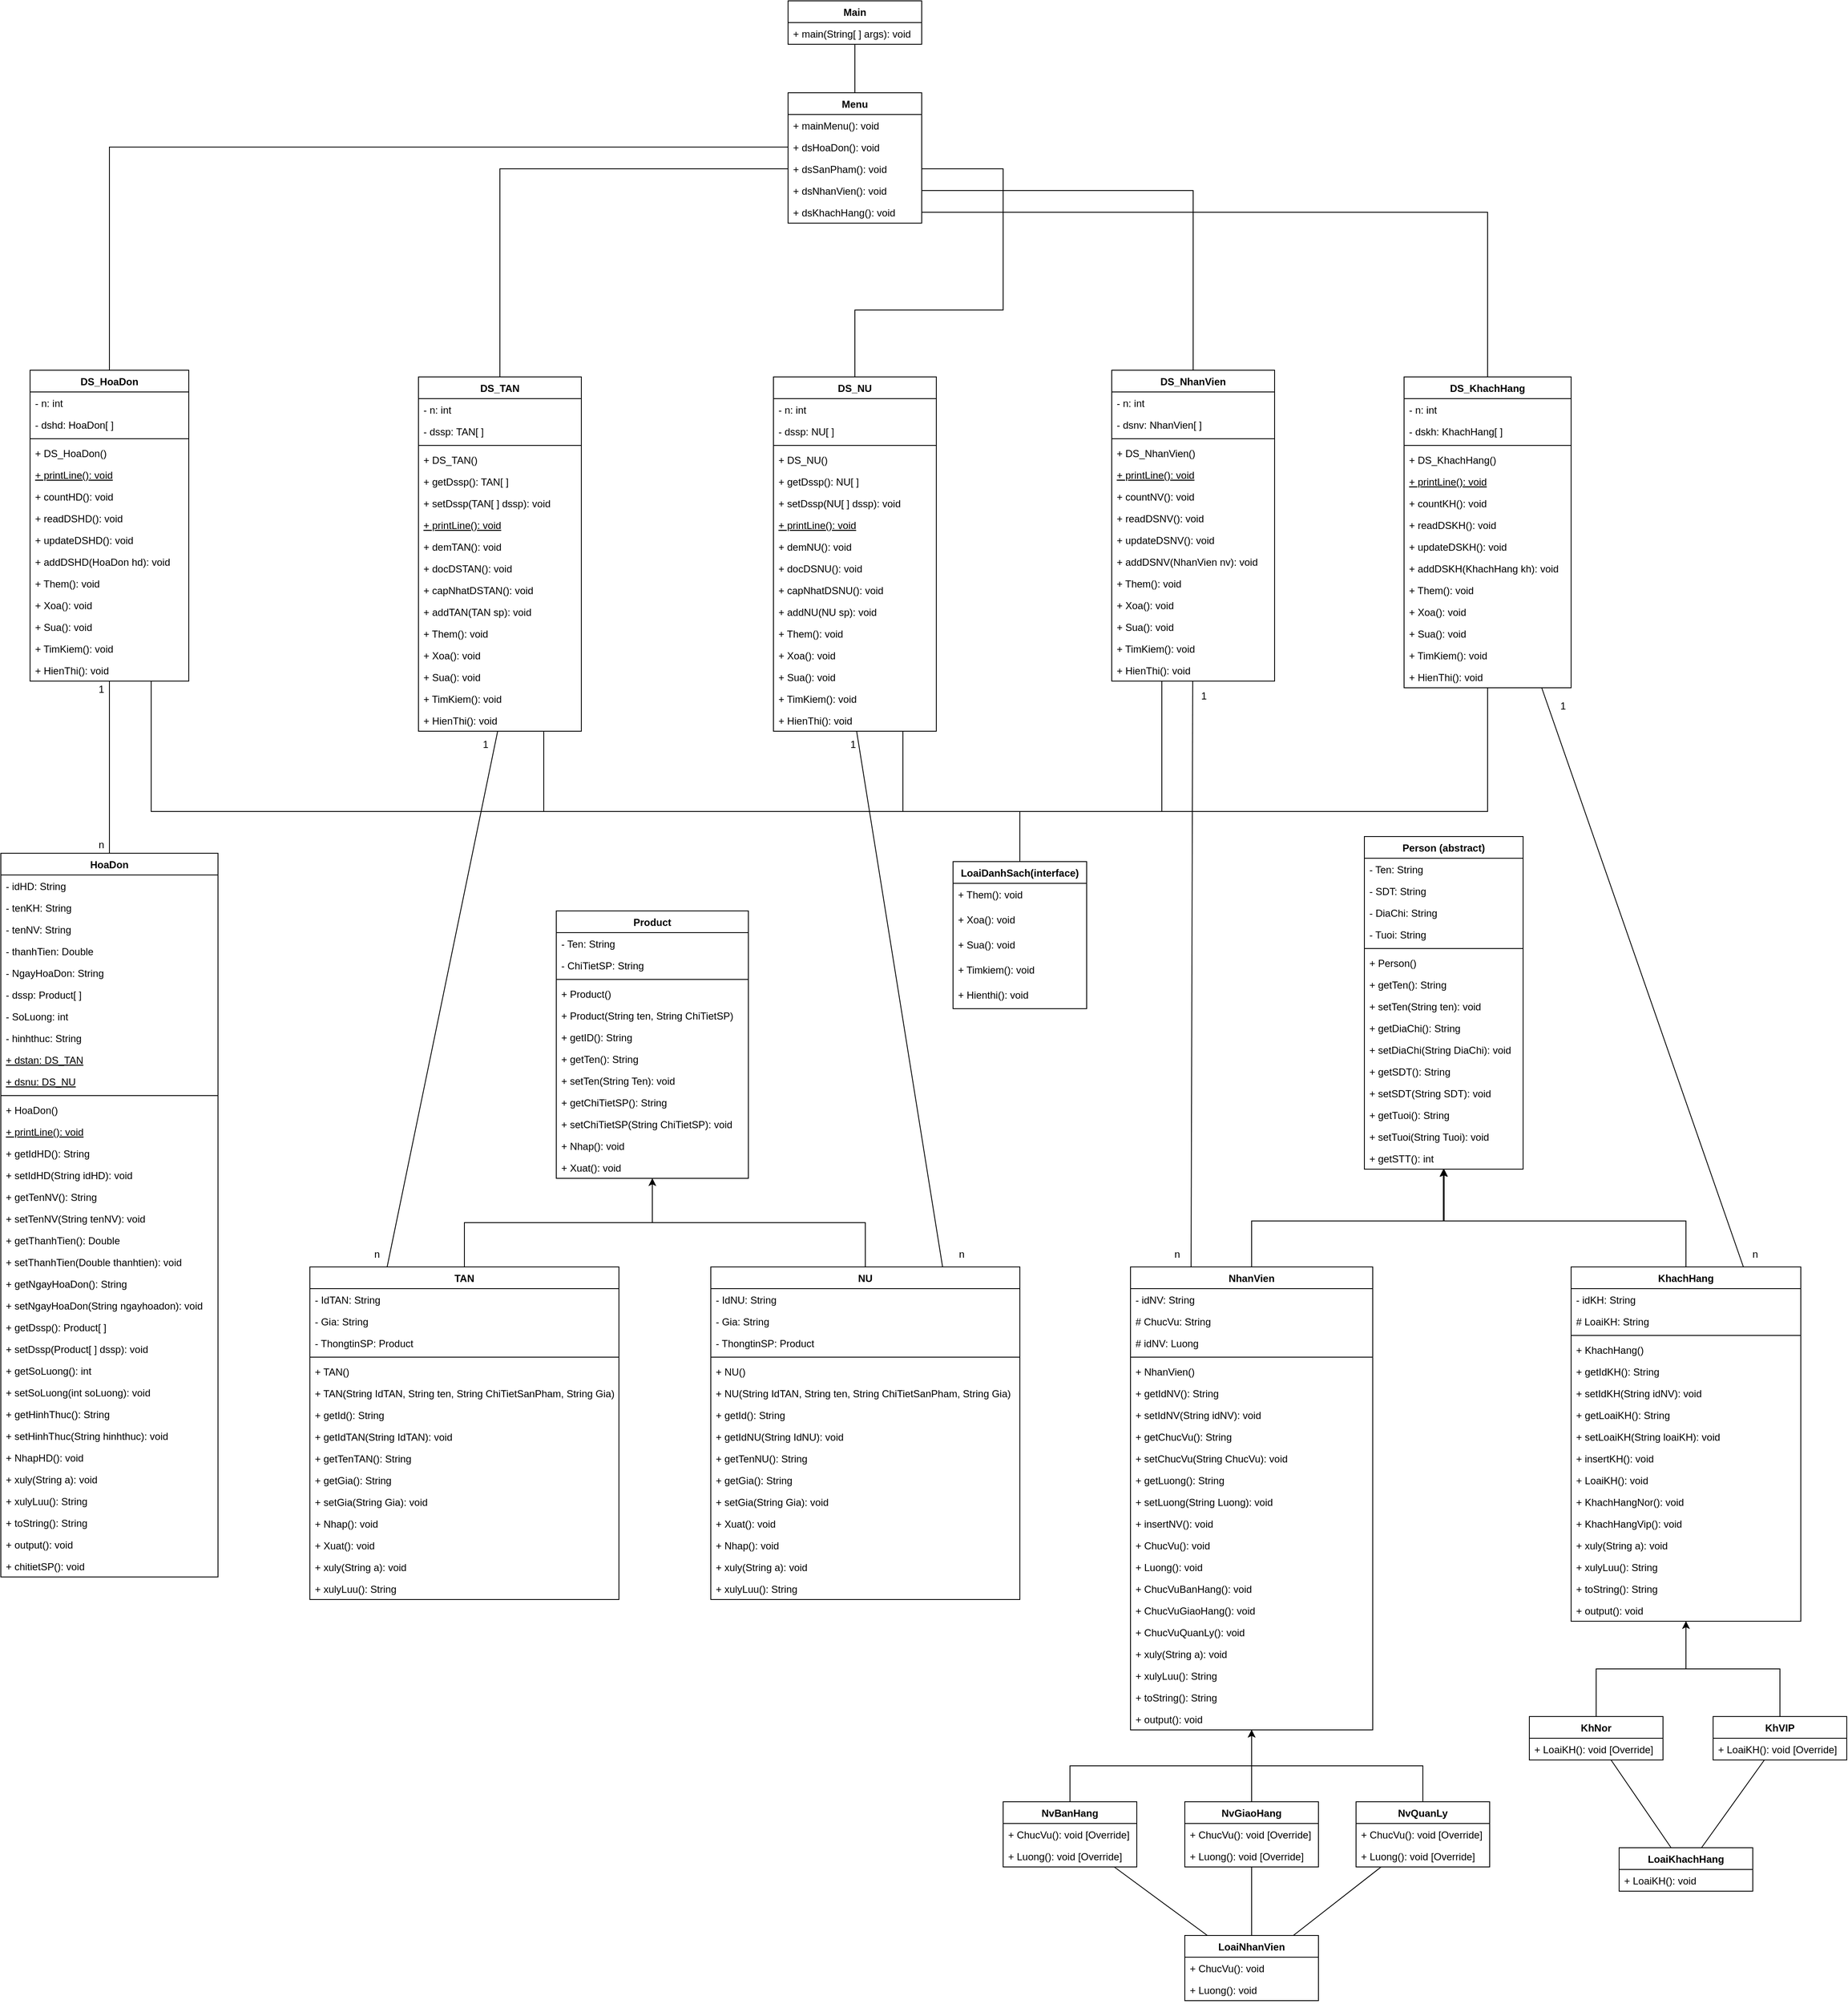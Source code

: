 <mxfile version="15.8.7" type="device"><diagram id="EVMcfRyq3tiRmZQSGh5y" name="Page-1"><mxGraphModel dx="5546" dy="2108" grid="1" gridSize="10" guides="1" tooltips="1" connect="1" arrows="1" fold="1" page="1" pageScale="1" pageWidth="850" pageHeight="1100" math="0" shadow="0"><root><mxCell id="0"/><mxCell id="1" parent="0"/><mxCell id="sLuxsJWgfblOOfhvJj0e-20" value="Product" style="swimlane;fontStyle=1;align=center;verticalAlign=top;childLayout=stackLayout;horizontal=1;startSize=26;horizontalStack=0;resizeParent=1;resizeParentMax=0;resizeLast=0;collapsible=1;marginBottom=0;" parent="1" vertex="1"><mxGeometry x="-2855" y="442" width="230" height="320" as="geometry"/></mxCell><mxCell id="sLuxsJWgfblOOfhvJj0e-21" value="- Ten: String" style="text;strokeColor=none;fillColor=none;align=left;verticalAlign=top;spacingLeft=4;spacingRight=4;overflow=hidden;rotatable=0;points=[[0,0.5],[1,0.5]];portConstraint=eastwest;" parent="sLuxsJWgfblOOfhvJj0e-20" vertex="1"><mxGeometry y="26" width="230" height="26" as="geometry"/></mxCell><mxCell id="sLuxsJWgfblOOfhvJj0e-24" value="- ChiTietSP: String" style="text;strokeColor=none;fillColor=none;align=left;verticalAlign=top;spacingLeft=4;spacingRight=4;overflow=hidden;rotatable=0;points=[[0,0.5],[1,0.5]];portConstraint=eastwest;" parent="sLuxsJWgfblOOfhvJj0e-20" vertex="1"><mxGeometry y="52" width="230" height="26" as="geometry"/></mxCell><mxCell id="sLuxsJWgfblOOfhvJj0e-22" value="" style="line;strokeWidth=1;fillColor=none;align=left;verticalAlign=middle;spacingTop=-1;spacingLeft=3;spacingRight=3;rotatable=0;labelPosition=right;points=[];portConstraint=eastwest;" parent="sLuxsJWgfblOOfhvJj0e-20" vertex="1"><mxGeometry y="78" width="230" height="8" as="geometry"/></mxCell><mxCell id="sLuxsJWgfblOOfhvJj0e-23" value="+ Product() " style="text;strokeColor=none;fillColor=none;align=left;verticalAlign=top;spacingLeft=4;spacingRight=4;overflow=hidden;rotatable=0;points=[[0,0.5],[1,0.5]];portConstraint=eastwest;" parent="sLuxsJWgfblOOfhvJj0e-20" vertex="1"><mxGeometry y="86" width="230" height="26" as="geometry"/></mxCell><mxCell id="sLuxsJWgfblOOfhvJj0e-27" value="+ Product(String ten, String ChiTietSP) " style="text;strokeColor=none;fillColor=none;align=left;verticalAlign=top;spacingLeft=4;spacingRight=4;overflow=hidden;rotatable=0;points=[[0,0.5],[1,0.5]];portConstraint=eastwest;" parent="sLuxsJWgfblOOfhvJj0e-20" vertex="1"><mxGeometry y="112" width="230" height="26" as="geometry"/></mxCell><mxCell id="sLuxsJWgfblOOfhvJj0e-29" value="+ getID(): String" style="text;strokeColor=none;fillColor=none;align=left;verticalAlign=top;spacingLeft=4;spacingRight=4;overflow=hidden;rotatable=0;points=[[0,0.5],[1,0.5]];portConstraint=eastwest;" parent="sLuxsJWgfblOOfhvJj0e-20" vertex="1"><mxGeometry y="138" width="230" height="26" as="geometry"/></mxCell><mxCell id="sLuxsJWgfblOOfhvJj0e-28" value="+ getTen(): String" style="text;strokeColor=none;fillColor=none;align=left;verticalAlign=top;spacingLeft=4;spacingRight=4;overflow=hidden;rotatable=0;points=[[0,0.5],[1,0.5]];portConstraint=eastwest;" parent="sLuxsJWgfblOOfhvJj0e-20" vertex="1"><mxGeometry y="164" width="230" height="26" as="geometry"/></mxCell><mxCell id="sLuxsJWgfblOOfhvJj0e-35" value="+ setTen(String Ten): void " style="text;strokeColor=none;fillColor=none;align=left;verticalAlign=top;spacingLeft=4;spacingRight=4;overflow=hidden;rotatable=0;points=[[0,0.5],[1,0.5]];portConstraint=eastwest;" parent="sLuxsJWgfblOOfhvJj0e-20" vertex="1"><mxGeometry y="190" width="230" height="26" as="geometry"/></mxCell><mxCell id="sLuxsJWgfblOOfhvJj0e-34" value="+ getChiTietSP(): String " style="text;strokeColor=none;fillColor=none;align=left;verticalAlign=top;spacingLeft=4;spacingRight=4;overflow=hidden;rotatable=0;points=[[0,0.5],[1,0.5]];portConstraint=eastwest;" parent="sLuxsJWgfblOOfhvJj0e-20" vertex="1"><mxGeometry y="216" width="230" height="26" as="geometry"/></mxCell><mxCell id="sLuxsJWgfblOOfhvJj0e-33" value="+ setChiTietSP(String ChiTietSP): void " style="text;strokeColor=none;fillColor=none;align=left;verticalAlign=top;spacingLeft=4;spacingRight=4;overflow=hidden;rotatable=0;points=[[0,0.5],[1,0.5]];portConstraint=eastwest;" parent="sLuxsJWgfblOOfhvJj0e-20" vertex="1"><mxGeometry y="242" width="230" height="26" as="geometry"/></mxCell><mxCell id="sLuxsJWgfblOOfhvJj0e-36" value="+ Nhap(): void" style="text;strokeColor=none;fillColor=none;align=left;verticalAlign=top;spacingLeft=4;spacingRight=4;overflow=hidden;rotatable=0;points=[[0,0.5],[1,0.5]];portConstraint=eastwest;" parent="sLuxsJWgfblOOfhvJj0e-20" vertex="1"><mxGeometry y="268" width="230" height="26" as="geometry"/></mxCell><mxCell id="sLuxsJWgfblOOfhvJj0e-30" value="+ Xuat(): void" style="text;strokeColor=none;fillColor=none;align=left;verticalAlign=top;spacingLeft=4;spacingRight=4;overflow=hidden;rotatable=0;points=[[0,0.5],[1,0.5]];portConstraint=eastwest;" parent="sLuxsJWgfblOOfhvJj0e-20" vertex="1"><mxGeometry y="294" width="230" height="26" as="geometry"/></mxCell><mxCell id="sLuxsJWgfblOOfhvJj0e-78" style="edgeStyle=orthogonalEdgeStyle;rounded=0;orthogonalLoop=1;jettySize=auto;html=1;" parent="1" source="sLuxsJWgfblOOfhvJj0e-37" target="sLuxsJWgfblOOfhvJj0e-20" edge="1"><mxGeometry relative="1" as="geometry"/></mxCell><mxCell id="sLuxsJWgfblOOfhvJj0e-37" value="TAN" style="swimlane;fontStyle=1;align=center;verticalAlign=top;childLayout=stackLayout;horizontal=1;startSize=26;horizontalStack=0;resizeParent=1;resizeParentMax=0;resizeLast=0;collapsible=1;marginBottom=0;" parent="1" vertex="1"><mxGeometry x="-3150" y="868" width="370" height="398" as="geometry"/></mxCell><mxCell id="sLuxsJWgfblOOfhvJj0e-38" value="- IdTAN: String" style="text;strokeColor=none;fillColor=none;align=left;verticalAlign=top;spacingLeft=4;spacingRight=4;overflow=hidden;rotatable=0;points=[[0,0.5],[1,0.5]];portConstraint=eastwest;" parent="sLuxsJWgfblOOfhvJj0e-37" vertex="1"><mxGeometry y="26" width="370" height="26" as="geometry"/></mxCell><mxCell id="sLuxsJWgfblOOfhvJj0e-41" value="- Gia: String" style="text;strokeColor=none;fillColor=none;align=left;verticalAlign=top;spacingLeft=4;spacingRight=4;overflow=hidden;rotatable=0;points=[[0,0.5],[1,0.5]];portConstraint=eastwest;" parent="sLuxsJWgfblOOfhvJj0e-37" vertex="1"><mxGeometry y="52" width="370" height="26" as="geometry"/></mxCell><mxCell id="sLuxsJWgfblOOfhvJj0e-42" value="- ThongtinSP: Product" style="text;strokeColor=none;fillColor=none;align=left;verticalAlign=top;spacingLeft=4;spacingRight=4;overflow=hidden;rotatable=0;points=[[0,0.5],[1,0.5]];portConstraint=eastwest;" parent="sLuxsJWgfblOOfhvJj0e-37" vertex="1"><mxGeometry y="78" width="370" height="26" as="geometry"/></mxCell><mxCell id="sLuxsJWgfblOOfhvJj0e-39" value="" style="line;strokeWidth=1;fillColor=none;align=left;verticalAlign=middle;spacingTop=-1;spacingLeft=3;spacingRight=3;rotatable=0;labelPosition=right;points=[];portConstraint=eastwest;" parent="sLuxsJWgfblOOfhvJj0e-37" vertex="1"><mxGeometry y="104" width="370" height="8" as="geometry"/></mxCell><mxCell id="sLuxsJWgfblOOfhvJj0e-40" value="+ TAN()" style="text;strokeColor=none;fillColor=none;align=left;verticalAlign=top;spacingLeft=4;spacingRight=4;overflow=hidden;rotatable=0;points=[[0,0.5],[1,0.5]];portConstraint=eastwest;" parent="sLuxsJWgfblOOfhvJj0e-37" vertex="1"><mxGeometry y="112" width="370" height="26" as="geometry"/></mxCell><mxCell id="sLuxsJWgfblOOfhvJj0e-55" value="+ TAN(String IdTAN, String ten, String ChiTietSanPham, String Gia)" style="text;strokeColor=none;fillColor=none;align=left;verticalAlign=top;spacingLeft=4;spacingRight=4;overflow=hidden;rotatable=0;points=[[0,0.5],[1,0.5]];portConstraint=eastwest;" parent="sLuxsJWgfblOOfhvJj0e-37" vertex="1"><mxGeometry y="138" width="370" height="26" as="geometry"/></mxCell><mxCell id="sLuxsJWgfblOOfhvJj0e-57" value="+ getId(): String" style="text;strokeColor=none;fillColor=none;align=left;verticalAlign=top;spacingLeft=4;spacingRight=4;overflow=hidden;rotatable=0;points=[[0,0.5],[1,0.5]];portConstraint=eastwest;" parent="sLuxsJWgfblOOfhvJj0e-37" vertex="1"><mxGeometry y="164" width="370" height="26" as="geometry"/></mxCell><mxCell id="sLuxsJWgfblOOfhvJj0e-58" value="+ getIdTAN(String IdTAN): void" style="text;strokeColor=none;fillColor=none;align=left;verticalAlign=top;spacingLeft=4;spacingRight=4;overflow=hidden;rotatable=0;points=[[0,0.5],[1,0.5]];portConstraint=eastwest;" parent="sLuxsJWgfblOOfhvJj0e-37" vertex="1"><mxGeometry y="190" width="370" height="26" as="geometry"/></mxCell><mxCell id="sLuxsJWgfblOOfhvJj0e-66" value="+ getTenTAN(): String" style="text;strokeColor=none;fillColor=none;align=left;verticalAlign=top;spacingLeft=4;spacingRight=4;overflow=hidden;rotatable=0;points=[[0,0.5],[1,0.5]];portConstraint=eastwest;" parent="sLuxsJWgfblOOfhvJj0e-37" vertex="1"><mxGeometry y="216" width="370" height="26" as="geometry"/></mxCell><mxCell id="sLuxsJWgfblOOfhvJj0e-60" value="+ getGia(): String" style="text;strokeColor=none;fillColor=none;align=left;verticalAlign=top;spacingLeft=4;spacingRight=4;overflow=hidden;rotatable=0;points=[[0,0.5],[1,0.5]];portConstraint=eastwest;" parent="sLuxsJWgfblOOfhvJj0e-37" vertex="1"><mxGeometry y="242" width="370" height="26" as="geometry"/></mxCell><mxCell id="sLuxsJWgfblOOfhvJj0e-61" value="+ setGia(String Gia): void" style="text;strokeColor=none;fillColor=none;align=left;verticalAlign=top;spacingLeft=4;spacingRight=4;overflow=hidden;rotatable=0;points=[[0,0.5],[1,0.5]];portConstraint=eastwest;" parent="sLuxsJWgfblOOfhvJj0e-37" vertex="1"><mxGeometry y="268" width="370" height="26" as="geometry"/></mxCell><mxCell id="sLuxsJWgfblOOfhvJj0e-62" value="+ Nhap(): void" style="text;strokeColor=none;fillColor=none;align=left;verticalAlign=top;spacingLeft=4;spacingRight=4;overflow=hidden;rotatable=0;points=[[0,0.5],[1,0.5]];portConstraint=eastwest;" parent="sLuxsJWgfblOOfhvJj0e-37" vertex="1"><mxGeometry y="294" width="370" height="26" as="geometry"/></mxCell><mxCell id="sLuxsJWgfblOOfhvJj0e-63" value="+ Xuat(): void" style="text;strokeColor=none;fillColor=none;align=left;verticalAlign=top;spacingLeft=4;spacingRight=4;overflow=hidden;rotatable=0;points=[[0,0.5],[1,0.5]];portConstraint=eastwest;" parent="sLuxsJWgfblOOfhvJj0e-37" vertex="1"><mxGeometry y="320" width="370" height="26" as="geometry"/></mxCell><mxCell id="sLuxsJWgfblOOfhvJj0e-64" value="+ xuly(String a): void" style="text;strokeColor=none;fillColor=none;align=left;verticalAlign=top;spacingLeft=4;spacingRight=4;overflow=hidden;rotatable=0;points=[[0,0.5],[1,0.5]];portConstraint=eastwest;" parent="sLuxsJWgfblOOfhvJj0e-37" vertex="1"><mxGeometry y="346" width="370" height="26" as="geometry"/></mxCell><mxCell id="sLuxsJWgfblOOfhvJj0e-65" value="+ xulyLuu(): String" style="text;strokeColor=none;fillColor=none;align=left;verticalAlign=top;spacingLeft=4;spacingRight=4;overflow=hidden;rotatable=0;points=[[0,0.5],[1,0.5]];portConstraint=eastwest;" parent="sLuxsJWgfblOOfhvJj0e-37" vertex="1"><mxGeometry y="372" width="370" height="26" as="geometry"/></mxCell><mxCell id="sLuxsJWgfblOOfhvJj0e-79" style="edgeStyle=orthogonalEdgeStyle;rounded=0;orthogonalLoop=1;jettySize=auto;html=1;" parent="1" source="sLuxsJWgfblOOfhvJj0e-43" target="sLuxsJWgfblOOfhvJj0e-20" edge="1"><mxGeometry relative="1" as="geometry"/></mxCell><mxCell id="sLuxsJWgfblOOfhvJj0e-43" value="NU" style="swimlane;fontStyle=1;align=center;verticalAlign=top;childLayout=stackLayout;horizontal=1;startSize=26;horizontalStack=0;resizeParent=1;resizeParentMax=0;resizeLast=0;collapsible=1;marginBottom=0;" parent="1" vertex="1"><mxGeometry x="-2670" y="868" width="370" height="398" as="geometry"/></mxCell><mxCell id="sLuxsJWgfblOOfhvJj0e-44" value="- IdNU: String" style="text;strokeColor=none;fillColor=none;align=left;verticalAlign=top;spacingLeft=4;spacingRight=4;overflow=hidden;rotatable=0;points=[[0,0.5],[1,0.5]];portConstraint=eastwest;" parent="sLuxsJWgfblOOfhvJj0e-43" vertex="1"><mxGeometry y="26" width="370" height="26" as="geometry"/></mxCell><mxCell id="sLuxsJWgfblOOfhvJj0e-45" value="- Gia: String" style="text;strokeColor=none;fillColor=none;align=left;verticalAlign=top;spacingLeft=4;spacingRight=4;overflow=hidden;rotatable=0;points=[[0,0.5],[1,0.5]];portConstraint=eastwest;" parent="sLuxsJWgfblOOfhvJj0e-43" vertex="1"><mxGeometry y="52" width="370" height="26" as="geometry"/></mxCell><mxCell id="sLuxsJWgfblOOfhvJj0e-46" value="- ThongtinSP: Product" style="text;strokeColor=none;fillColor=none;align=left;verticalAlign=top;spacingLeft=4;spacingRight=4;overflow=hidden;rotatable=0;points=[[0,0.5],[1,0.5]];portConstraint=eastwest;" parent="sLuxsJWgfblOOfhvJj0e-43" vertex="1"><mxGeometry y="78" width="370" height="26" as="geometry"/></mxCell><mxCell id="sLuxsJWgfblOOfhvJj0e-47" value="" style="line;strokeWidth=1;fillColor=none;align=left;verticalAlign=middle;spacingTop=-1;spacingLeft=3;spacingRight=3;rotatable=0;labelPosition=right;points=[];portConstraint=eastwest;" parent="sLuxsJWgfblOOfhvJj0e-43" vertex="1"><mxGeometry y="104" width="370" height="8" as="geometry"/></mxCell><mxCell id="sLuxsJWgfblOOfhvJj0e-67" value="+ NU()" style="text;strokeColor=none;fillColor=none;align=left;verticalAlign=top;spacingLeft=4;spacingRight=4;overflow=hidden;rotatable=0;points=[[0,0.5],[1,0.5]];portConstraint=eastwest;" parent="sLuxsJWgfblOOfhvJj0e-43" vertex="1"><mxGeometry y="112" width="370" height="26" as="geometry"/></mxCell><mxCell id="sLuxsJWgfblOOfhvJj0e-68" value="+ NU(String IdTAN, String ten, String ChiTietSanPham, String Gia)" style="text;strokeColor=none;fillColor=none;align=left;verticalAlign=top;spacingLeft=4;spacingRight=4;overflow=hidden;rotatable=0;points=[[0,0.5],[1,0.5]];portConstraint=eastwest;" parent="sLuxsJWgfblOOfhvJj0e-43" vertex="1"><mxGeometry y="138" width="370" height="26" as="geometry"/></mxCell><mxCell id="sLuxsJWgfblOOfhvJj0e-69" value="+ getId(): String" style="text;strokeColor=none;fillColor=none;align=left;verticalAlign=top;spacingLeft=4;spacingRight=4;overflow=hidden;rotatable=0;points=[[0,0.5],[1,0.5]];portConstraint=eastwest;" parent="sLuxsJWgfblOOfhvJj0e-43" vertex="1"><mxGeometry y="164" width="370" height="26" as="geometry"/></mxCell><mxCell id="sLuxsJWgfblOOfhvJj0e-70" value="+ getIdNU(String IdNU): void" style="text;strokeColor=none;fillColor=none;align=left;verticalAlign=top;spacingLeft=4;spacingRight=4;overflow=hidden;rotatable=0;points=[[0,0.5],[1,0.5]];portConstraint=eastwest;" parent="sLuxsJWgfblOOfhvJj0e-43" vertex="1"><mxGeometry y="190" width="370" height="26" as="geometry"/></mxCell><mxCell id="sLuxsJWgfblOOfhvJj0e-77" value="+ getTenNU(): String" style="text;strokeColor=none;fillColor=none;align=left;verticalAlign=top;spacingLeft=4;spacingRight=4;overflow=hidden;rotatable=0;points=[[0,0.5],[1,0.5]];portConstraint=eastwest;" parent="sLuxsJWgfblOOfhvJj0e-43" vertex="1"><mxGeometry y="216" width="370" height="26" as="geometry"/></mxCell><mxCell id="sLuxsJWgfblOOfhvJj0e-71" value="+ getGia(): String" style="text;strokeColor=none;fillColor=none;align=left;verticalAlign=top;spacingLeft=4;spacingRight=4;overflow=hidden;rotatable=0;points=[[0,0.5],[1,0.5]];portConstraint=eastwest;" parent="sLuxsJWgfblOOfhvJj0e-43" vertex="1"><mxGeometry y="242" width="370" height="26" as="geometry"/></mxCell><mxCell id="sLuxsJWgfblOOfhvJj0e-72" value="+ setGia(String Gia): void" style="text;strokeColor=none;fillColor=none;align=left;verticalAlign=top;spacingLeft=4;spacingRight=4;overflow=hidden;rotatable=0;points=[[0,0.5],[1,0.5]];portConstraint=eastwest;" parent="sLuxsJWgfblOOfhvJj0e-43" vertex="1"><mxGeometry y="268" width="370" height="26" as="geometry"/></mxCell><mxCell id="sLuxsJWgfblOOfhvJj0e-74" value="+ Xuat(): void" style="text;strokeColor=none;fillColor=none;align=left;verticalAlign=top;spacingLeft=4;spacingRight=4;overflow=hidden;rotatable=0;points=[[0,0.5],[1,0.5]];portConstraint=eastwest;" parent="sLuxsJWgfblOOfhvJj0e-43" vertex="1"><mxGeometry y="294" width="370" height="26" as="geometry"/></mxCell><mxCell id="sLuxsJWgfblOOfhvJj0e-73" value="+ Nhap(): void" style="text;strokeColor=none;fillColor=none;align=left;verticalAlign=top;spacingLeft=4;spacingRight=4;overflow=hidden;rotatable=0;points=[[0,0.5],[1,0.5]];portConstraint=eastwest;" parent="sLuxsJWgfblOOfhvJj0e-43" vertex="1"><mxGeometry y="320" width="370" height="26" as="geometry"/></mxCell><mxCell id="sLuxsJWgfblOOfhvJj0e-75" value="+ xuly(String a): void" style="text;strokeColor=none;fillColor=none;align=left;verticalAlign=top;spacingLeft=4;spacingRight=4;overflow=hidden;rotatable=0;points=[[0,0.5],[1,0.5]];portConstraint=eastwest;" parent="sLuxsJWgfblOOfhvJj0e-43" vertex="1"><mxGeometry y="346" width="370" height="26" as="geometry"/></mxCell><mxCell id="sLuxsJWgfblOOfhvJj0e-76" value="+ xulyLuu(): String" style="text;strokeColor=none;fillColor=none;align=left;verticalAlign=top;spacingLeft=4;spacingRight=4;overflow=hidden;rotatable=0;points=[[0,0.5],[1,0.5]];portConstraint=eastwest;" parent="sLuxsJWgfblOOfhvJj0e-43" vertex="1"><mxGeometry y="372" width="370" height="26" as="geometry"/></mxCell><mxCell id="sLuxsJWgfblOOfhvJj0e-247" style="edgeStyle=orthogonalEdgeStyle;rounded=0;orthogonalLoop=1;jettySize=auto;html=1;endArrow=none;endFill=0;" parent="1" source="sLuxsJWgfblOOfhvJj0e-80" target="sLuxsJWgfblOOfhvJj0e-137" edge="1"><mxGeometry relative="1" as="geometry"><Array as="points"><mxPoint x="-2300" y="323"/><mxPoint x="-2870" y="323"/></Array></mxGeometry></mxCell><mxCell id="sLuxsJWgfblOOfhvJj0e-250" style="edgeStyle=orthogonalEdgeStyle;rounded=0;orthogonalLoop=1;jettySize=auto;html=1;endArrow=none;endFill=0;" parent="1" source="sLuxsJWgfblOOfhvJj0e-80" target="sLuxsJWgfblOOfhvJj0e-152" edge="1"><mxGeometry relative="1" as="geometry"><Array as="points"><mxPoint x="-2300" y="323"/><mxPoint x="-2440" y="323"/></Array></mxGeometry></mxCell><mxCell id="sLuxsJWgfblOOfhvJj0e-251" style="edgeStyle=orthogonalEdgeStyle;rounded=0;orthogonalLoop=1;jettySize=auto;html=1;endArrow=none;endFill=0;" parent="1" source="sLuxsJWgfblOOfhvJj0e-80" target="sLuxsJWgfblOOfhvJj0e-91" edge="1"><mxGeometry relative="1" as="geometry"><Array as="points"><mxPoint x="-2300" y="323"/><mxPoint x="-3340" y="323"/></Array></mxGeometry></mxCell><mxCell id="sLuxsJWgfblOOfhvJj0e-252" style="edgeStyle=orthogonalEdgeStyle;rounded=0;orthogonalLoop=1;jettySize=auto;html=1;endArrow=none;endFill=0;" parent="1" source="sLuxsJWgfblOOfhvJj0e-80" target="sLuxsJWgfblOOfhvJj0e-122" edge="1"><mxGeometry relative="1" as="geometry"><Array as="points"><mxPoint x="-2300" y="323"/><mxPoint x="-2130" y="323"/></Array></mxGeometry></mxCell><mxCell id="sLuxsJWgfblOOfhvJj0e-253" style="edgeStyle=orthogonalEdgeStyle;rounded=0;orthogonalLoop=1;jettySize=auto;html=1;endArrow=none;endFill=0;" parent="1" source="sLuxsJWgfblOOfhvJj0e-80" target="sLuxsJWgfblOOfhvJj0e-107" edge="1"><mxGeometry relative="1" as="geometry"><Array as="points"><mxPoint x="-2300" y="323"/><mxPoint x="-1740" y="323"/></Array></mxGeometry></mxCell><mxCell id="sLuxsJWgfblOOfhvJj0e-80" value="LoaiDanhSach(interface)" style="swimlane;fontStyle=1;align=center;verticalAlign=top;childLayout=stackLayout;horizontal=1;startSize=26;horizontalStack=0;resizeParent=1;resizeParentMax=0;resizeLast=0;collapsible=1;marginBottom=0;" parent="1" vertex="1"><mxGeometry x="-2380" y="383" width="160" height="176" as="geometry"><mxRectangle x="-1885" y="170" width="170" height="26" as="alternateBounds"/></mxGeometry></mxCell><mxCell id="sLuxsJWgfblOOfhvJj0e-85" value="+ Them(): void" style="text;strokeColor=none;fillColor=none;spacingLeft=4;spacingRight=4;overflow=hidden;rotatable=0;points=[[0,0.5],[1,0.5]];portConstraint=eastwest;fontSize=12;" parent="sLuxsJWgfblOOfhvJj0e-80" vertex="1"><mxGeometry y="26" width="160" height="30" as="geometry"/></mxCell><mxCell id="sLuxsJWgfblOOfhvJj0e-87" value="+ Xoa(): void" style="text;strokeColor=none;fillColor=none;spacingLeft=4;spacingRight=4;overflow=hidden;rotatable=0;points=[[0,0.5],[1,0.5]];portConstraint=eastwest;fontSize=12;" parent="sLuxsJWgfblOOfhvJj0e-80" vertex="1"><mxGeometry y="56" width="160" height="30" as="geometry"/></mxCell><mxCell id="sLuxsJWgfblOOfhvJj0e-86" value="+ Sua(): void" style="text;strokeColor=none;fillColor=none;spacingLeft=4;spacingRight=4;overflow=hidden;rotatable=0;points=[[0,0.5],[1,0.5]];portConstraint=eastwest;fontSize=12;" parent="sLuxsJWgfblOOfhvJj0e-80" vertex="1"><mxGeometry y="86" width="160" height="30" as="geometry"/></mxCell><mxCell id="sLuxsJWgfblOOfhvJj0e-88" value="+ Timkiem(): void" style="text;strokeColor=none;fillColor=none;spacingLeft=4;spacingRight=4;overflow=hidden;rotatable=0;points=[[0,0.5],[1,0.5]];portConstraint=eastwest;fontSize=12;" parent="sLuxsJWgfblOOfhvJj0e-80" vertex="1"><mxGeometry y="116" width="160" height="30" as="geometry"/></mxCell><mxCell id="sLuxsJWgfblOOfhvJj0e-89" value="+ Hienthi(): void" style="text;strokeColor=none;fillColor=none;spacingLeft=4;spacingRight=4;overflow=hidden;rotatable=0;points=[[0,0.5],[1,0.5]];portConstraint=eastwest;fontSize=12;" parent="sLuxsJWgfblOOfhvJj0e-80" vertex="1"><mxGeometry y="146" width="160" height="30" as="geometry"/></mxCell><mxCell id="sLuxsJWgfblOOfhvJj0e-237" style="edgeStyle=orthogonalEdgeStyle;rounded=0;orthogonalLoop=1;jettySize=auto;html=1;endArrow=none;endFill=0;" parent="1" source="sLuxsJWgfblOOfhvJj0e-91" target="sLuxsJWgfblOOfhvJj0e-234" edge="1"><mxGeometry relative="1" as="geometry"/></mxCell><mxCell id="sLuxsJWgfblOOfhvJj0e-91" value="DS_HoaDon" style="swimlane;fontStyle=1;align=center;verticalAlign=top;childLayout=stackLayout;horizontal=1;startSize=26;horizontalStack=0;resizeParent=1;resizeParentMax=0;resizeLast=0;collapsible=1;marginBottom=0;" parent="1" vertex="1"><mxGeometry x="-3485" y="-205" width="190" height="372" as="geometry"/></mxCell><mxCell id="sLuxsJWgfblOOfhvJj0e-92" value="- n: int" style="text;strokeColor=none;fillColor=none;align=left;verticalAlign=top;spacingLeft=4;spacingRight=4;overflow=hidden;rotatable=0;points=[[0,0.5],[1,0.5]];portConstraint=eastwest;" parent="sLuxsJWgfblOOfhvJj0e-91" vertex="1"><mxGeometry y="26" width="190" height="26" as="geometry"/></mxCell><mxCell id="sLuxsJWgfblOOfhvJj0e-95" value="- dshd: HoaDon[ ]" style="text;strokeColor=none;fillColor=none;align=left;verticalAlign=top;spacingLeft=4;spacingRight=4;overflow=hidden;rotatable=0;points=[[0,0.5],[1,0.5]];portConstraint=eastwest;" parent="sLuxsJWgfblOOfhvJj0e-91" vertex="1"><mxGeometry y="52" width="190" height="26" as="geometry"/></mxCell><mxCell id="sLuxsJWgfblOOfhvJj0e-93" value="" style="line;strokeWidth=1;fillColor=none;align=left;verticalAlign=middle;spacingTop=-1;spacingLeft=3;spacingRight=3;rotatable=0;labelPosition=right;points=[];portConstraint=eastwest;" parent="sLuxsJWgfblOOfhvJj0e-91" vertex="1"><mxGeometry y="78" width="190" height="8" as="geometry"/></mxCell><mxCell id="sLuxsJWgfblOOfhvJj0e-94" value="+ DS_HoaDon()" style="text;strokeColor=none;fillColor=none;align=left;verticalAlign=top;spacingLeft=4;spacingRight=4;overflow=hidden;rotatable=0;points=[[0,0.5],[1,0.5]];portConstraint=eastwest;" parent="sLuxsJWgfblOOfhvJj0e-91" vertex="1"><mxGeometry y="86" width="190" height="26" as="geometry"/></mxCell><mxCell id="sLuxsJWgfblOOfhvJj0e-96" value="+ printLine(): void" style="text;strokeColor=none;fillColor=none;align=left;verticalAlign=top;spacingLeft=4;spacingRight=4;overflow=hidden;rotatable=0;points=[[0,0.5],[1,0.5]];portConstraint=eastwest;fontStyle=4" parent="sLuxsJWgfblOOfhvJj0e-91" vertex="1"><mxGeometry y="112" width="190" height="26" as="geometry"/></mxCell><mxCell id="sLuxsJWgfblOOfhvJj0e-98" value="+ countHD(): void" style="text;strokeColor=none;fillColor=none;align=left;verticalAlign=top;spacingLeft=4;spacingRight=4;overflow=hidden;rotatable=0;points=[[0,0.5],[1,0.5]];portConstraint=eastwest;" parent="sLuxsJWgfblOOfhvJj0e-91" vertex="1"><mxGeometry y="138" width="190" height="26" as="geometry"/></mxCell><mxCell id="sLuxsJWgfblOOfhvJj0e-99" value="+ readDSHD(): void" style="text;strokeColor=none;fillColor=none;align=left;verticalAlign=top;spacingLeft=4;spacingRight=4;overflow=hidden;rotatable=0;points=[[0,0.5],[1,0.5]];portConstraint=eastwest;" parent="sLuxsJWgfblOOfhvJj0e-91" vertex="1"><mxGeometry y="164" width="190" height="26" as="geometry"/></mxCell><mxCell id="sLuxsJWgfblOOfhvJj0e-100" value="+ updateDSHD(): void" style="text;strokeColor=none;fillColor=none;align=left;verticalAlign=top;spacingLeft=4;spacingRight=4;overflow=hidden;rotatable=0;points=[[0,0.5],[1,0.5]];portConstraint=eastwest;" parent="sLuxsJWgfblOOfhvJj0e-91" vertex="1"><mxGeometry y="190" width="190" height="26" as="geometry"/></mxCell><mxCell id="sLuxsJWgfblOOfhvJj0e-101" value="+ addDSHD(HoaDon hd): void" style="text;strokeColor=none;fillColor=none;align=left;verticalAlign=top;spacingLeft=4;spacingRight=4;overflow=hidden;rotatable=0;points=[[0,0.5],[1,0.5]];portConstraint=eastwest;" parent="sLuxsJWgfblOOfhvJj0e-91" vertex="1"><mxGeometry y="216" width="190" height="26" as="geometry"/></mxCell><mxCell id="sLuxsJWgfblOOfhvJj0e-102" value="+ Them(): void" style="text;strokeColor=none;fillColor=none;align=left;verticalAlign=top;spacingLeft=4;spacingRight=4;overflow=hidden;rotatable=0;points=[[0,0.5],[1,0.5]];portConstraint=eastwest;" parent="sLuxsJWgfblOOfhvJj0e-91" vertex="1"><mxGeometry y="242" width="190" height="26" as="geometry"/></mxCell><mxCell id="sLuxsJWgfblOOfhvJj0e-103" value="+ Xoa(): void" style="text;strokeColor=none;fillColor=none;align=left;verticalAlign=top;spacingLeft=4;spacingRight=4;overflow=hidden;rotatable=0;points=[[0,0.5],[1,0.5]];portConstraint=eastwest;" parent="sLuxsJWgfblOOfhvJj0e-91" vertex="1"><mxGeometry y="268" width="190" height="26" as="geometry"/></mxCell><mxCell id="sLuxsJWgfblOOfhvJj0e-104" value="+ Sua(): void" style="text;strokeColor=none;fillColor=none;align=left;verticalAlign=top;spacingLeft=4;spacingRight=4;overflow=hidden;rotatable=0;points=[[0,0.5],[1,0.5]];portConstraint=eastwest;" parent="sLuxsJWgfblOOfhvJj0e-91" vertex="1"><mxGeometry y="294" width="190" height="26" as="geometry"/></mxCell><mxCell id="sLuxsJWgfblOOfhvJj0e-106" value="+ TimKiem(): void" style="text;strokeColor=none;fillColor=none;align=left;verticalAlign=top;spacingLeft=4;spacingRight=4;overflow=hidden;rotatable=0;points=[[0,0.5],[1,0.5]];portConstraint=eastwest;" parent="sLuxsJWgfblOOfhvJj0e-91" vertex="1"><mxGeometry y="320" width="190" height="26" as="geometry"/></mxCell><mxCell id="sLuxsJWgfblOOfhvJj0e-105" value="+ HienThi(): void" style="text;strokeColor=none;fillColor=none;align=left;verticalAlign=top;spacingLeft=4;spacingRight=4;overflow=hidden;rotatable=0;points=[[0,0.5],[1,0.5]];portConstraint=eastwest;" parent="sLuxsJWgfblOOfhvJj0e-91" vertex="1"><mxGeometry y="346" width="190" height="26" as="geometry"/></mxCell><mxCell id="sLuxsJWgfblOOfhvJj0e-241" style="edgeStyle=orthogonalEdgeStyle;rounded=0;orthogonalLoop=1;jettySize=auto;html=1;endArrow=none;endFill=0;" parent="1" source="sLuxsJWgfblOOfhvJj0e-107" target="sLuxsJWgfblOOfhvJj0e-236" edge="1"><mxGeometry relative="1" as="geometry"/></mxCell><mxCell id="sLuxsJWgfblOOfhvJj0e-107" value="DS_KhachHang" style="swimlane;fontStyle=1;align=center;verticalAlign=top;childLayout=stackLayout;horizontal=1;startSize=26;horizontalStack=0;resizeParent=1;resizeParentMax=0;resizeLast=0;collapsible=1;marginBottom=0;" parent="1" vertex="1"><mxGeometry x="-1840" y="-197" width="200" height="372" as="geometry"/></mxCell><mxCell id="sLuxsJWgfblOOfhvJj0e-108" value="- n: int" style="text;strokeColor=none;fillColor=none;align=left;verticalAlign=top;spacingLeft=4;spacingRight=4;overflow=hidden;rotatable=0;points=[[0,0.5],[1,0.5]];portConstraint=eastwest;" parent="sLuxsJWgfblOOfhvJj0e-107" vertex="1"><mxGeometry y="26" width="200" height="26" as="geometry"/></mxCell><mxCell id="sLuxsJWgfblOOfhvJj0e-109" value="- dskh: KhachHang[ ]" style="text;strokeColor=none;fillColor=none;align=left;verticalAlign=top;spacingLeft=4;spacingRight=4;overflow=hidden;rotatable=0;points=[[0,0.5],[1,0.5]];portConstraint=eastwest;" parent="sLuxsJWgfblOOfhvJj0e-107" vertex="1"><mxGeometry y="52" width="200" height="26" as="geometry"/></mxCell><mxCell id="sLuxsJWgfblOOfhvJj0e-110" value="" style="line;strokeWidth=1;fillColor=none;align=left;verticalAlign=middle;spacingTop=-1;spacingLeft=3;spacingRight=3;rotatable=0;labelPosition=right;points=[];portConstraint=eastwest;" parent="sLuxsJWgfblOOfhvJj0e-107" vertex="1"><mxGeometry y="78" width="200" height="8" as="geometry"/></mxCell><mxCell id="sLuxsJWgfblOOfhvJj0e-111" value="+ DS_KhachHang()" style="text;strokeColor=none;fillColor=none;align=left;verticalAlign=top;spacingLeft=4;spacingRight=4;overflow=hidden;rotatable=0;points=[[0,0.5],[1,0.5]];portConstraint=eastwest;" parent="sLuxsJWgfblOOfhvJj0e-107" vertex="1"><mxGeometry y="86" width="200" height="26" as="geometry"/></mxCell><mxCell id="sLuxsJWgfblOOfhvJj0e-112" value="+ printLine(): void" style="text;strokeColor=none;fillColor=none;align=left;verticalAlign=top;spacingLeft=4;spacingRight=4;overflow=hidden;rotatable=0;points=[[0,0.5],[1,0.5]];portConstraint=eastwest;fontStyle=4" parent="sLuxsJWgfblOOfhvJj0e-107" vertex="1"><mxGeometry y="112" width="200" height="26" as="geometry"/></mxCell><mxCell id="sLuxsJWgfblOOfhvJj0e-113" value="+ countKH(): void" style="text;strokeColor=none;fillColor=none;align=left;verticalAlign=top;spacingLeft=4;spacingRight=4;overflow=hidden;rotatable=0;points=[[0,0.5],[1,0.5]];portConstraint=eastwest;" parent="sLuxsJWgfblOOfhvJj0e-107" vertex="1"><mxGeometry y="138" width="200" height="26" as="geometry"/></mxCell><mxCell id="sLuxsJWgfblOOfhvJj0e-114" value="+ readDSKH(): void" style="text;strokeColor=none;fillColor=none;align=left;verticalAlign=top;spacingLeft=4;spacingRight=4;overflow=hidden;rotatable=0;points=[[0,0.5],[1,0.5]];portConstraint=eastwest;" parent="sLuxsJWgfblOOfhvJj0e-107" vertex="1"><mxGeometry y="164" width="200" height="26" as="geometry"/></mxCell><mxCell id="sLuxsJWgfblOOfhvJj0e-115" value="+ updateDSKH(): void" style="text;strokeColor=none;fillColor=none;align=left;verticalAlign=top;spacingLeft=4;spacingRight=4;overflow=hidden;rotatable=0;points=[[0,0.5],[1,0.5]];portConstraint=eastwest;" parent="sLuxsJWgfblOOfhvJj0e-107" vertex="1"><mxGeometry y="190" width="200" height="26" as="geometry"/></mxCell><mxCell id="sLuxsJWgfblOOfhvJj0e-116" value="+ addDSKH(KhachHang kh): void" style="text;strokeColor=none;fillColor=none;align=left;verticalAlign=top;spacingLeft=4;spacingRight=4;overflow=hidden;rotatable=0;points=[[0,0.5],[1,0.5]];portConstraint=eastwest;" parent="sLuxsJWgfblOOfhvJj0e-107" vertex="1"><mxGeometry y="216" width="200" height="26" as="geometry"/></mxCell><mxCell id="sLuxsJWgfblOOfhvJj0e-117" value="+ Them(): void" style="text;strokeColor=none;fillColor=none;align=left;verticalAlign=top;spacingLeft=4;spacingRight=4;overflow=hidden;rotatable=0;points=[[0,0.5],[1,0.5]];portConstraint=eastwest;" parent="sLuxsJWgfblOOfhvJj0e-107" vertex="1"><mxGeometry y="242" width="200" height="26" as="geometry"/></mxCell><mxCell id="sLuxsJWgfblOOfhvJj0e-118" value="+ Xoa(): void" style="text;strokeColor=none;fillColor=none;align=left;verticalAlign=top;spacingLeft=4;spacingRight=4;overflow=hidden;rotatable=0;points=[[0,0.5],[1,0.5]];portConstraint=eastwest;" parent="sLuxsJWgfblOOfhvJj0e-107" vertex="1"><mxGeometry y="268" width="200" height="26" as="geometry"/></mxCell><mxCell id="sLuxsJWgfblOOfhvJj0e-119" value="+ Sua(): void" style="text;strokeColor=none;fillColor=none;align=left;verticalAlign=top;spacingLeft=4;spacingRight=4;overflow=hidden;rotatable=0;points=[[0,0.5],[1,0.5]];portConstraint=eastwest;" parent="sLuxsJWgfblOOfhvJj0e-107" vertex="1"><mxGeometry y="294" width="200" height="26" as="geometry"/></mxCell><mxCell id="sLuxsJWgfblOOfhvJj0e-120" value="+ TimKiem(): void" style="text;strokeColor=none;fillColor=none;align=left;verticalAlign=top;spacingLeft=4;spacingRight=4;overflow=hidden;rotatable=0;points=[[0,0.5],[1,0.5]];portConstraint=eastwest;" parent="sLuxsJWgfblOOfhvJj0e-107" vertex="1"><mxGeometry y="320" width="200" height="26" as="geometry"/></mxCell><mxCell id="sLuxsJWgfblOOfhvJj0e-121" value="+ HienThi(): void" style="text;strokeColor=none;fillColor=none;align=left;verticalAlign=top;spacingLeft=4;spacingRight=4;overflow=hidden;rotatable=0;points=[[0,0.5],[1,0.5]];portConstraint=eastwest;" parent="sLuxsJWgfblOOfhvJj0e-107" vertex="1"><mxGeometry y="346" width="200" height="26" as="geometry"/></mxCell><mxCell id="sLuxsJWgfblOOfhvJj0e-240" style="edgeStyle=orthogonalEdgeStyle;rounded=0;orthogonalLoop=1;jettySize=auto;html=1;endArrow=none;endFill=0;" parent="1" source="sLuxsJWgfblOOfhvJj0e-122" target="sLuxsJWgfblOOfhvJj0e-235" edge="1"><mxGeometry relative="1" as="geometry"/></mxCell><mxCell id="sLuxsJWgfblOOfhvJj0e-122" value="DS_NhanVien" style="swimlane;fontStyle=1;align=center;verticalAlign=top;childLayout=stackLayout;horizontal=1;startSize=26;horizontalStack=0;resizeParent=1;resizeParentMax=0;resizeLast=0;collapsible=1;marginBottom=0;" parent="1" vertex="1"><mxGeometry x="-2190" y="-205" width="195" height="372" as="geometry"/></mxCell><mxCell id="sLuxsJWgfblOOfhvJj0e-123" value="- n: int" style="text;strokeColor=none;fillColor=none;align=left;verticalAlign=top;spacingLeft=4;spacingRight=4;overflow=hidden;rotatable=0;points=[[0,0.5],[1,0.5]];portConstraint=eastwest;" parent="sLuxsJWgfblOOfhvJj0e-122" vertex="1"><mxGeometry y="26" width="195" height="26" as="geometry"/></mxCell><mxCell id="sLuxsJWgfblOOfhvJj0e-124" value="- dsnv: NhanVien[ ]" style="text;strokeColor=none;fillColor=none;align=left;verticalAlign=top;spacingLeft=4;spacingRight=4;overflow=hidden;rotatable=0;points=[[0,0.5],[1,0.5]];portConstraint=eastwest;" parent="sLuxsJWgfblOOfhvJj0e-122" vertex="1"><mxGeometry y="52" width="195" height="26" as="geometry"/></mxCell><mxCell id="sLuxsJWgfblOOfhvJj0e-125" value="" style="line;strokeWidth=1;fillColor=none;align=left;verticalAlign=middle;spacingTop=-1;spacingLeft=3;spacingRight=3;rotatable=0;labelPosition=right;points=[];portConstraint=eastwest;" parent="sLuxsJWgfblOOfhvJj0e-122" vertex="1"><mxGeometry y="78" width="195" height="8" as="geometry"/></mxCell><mxCell id="sLuxsJWgfblOOfhvJj0e-126" value="+ DS_NhanVien()" style="text;strokeColor=none;fillColor=none;align=left;verticalAlign=top;spacingLeft=4;spacingRight=4;overflow=hidden;rotatable=0;points=[[0,0.5],[1,0.5]];portConstraint=eastwest;" parent="sLuxsJWgfblOOfhvJj0e-122" vertex="1"><mxGeometry y="86" width="195" height="26" as="geometry"/></mxCell><mxCell id="sLuxsJWgfblOOfhvJj0e-127" value="+ printLine(): void" style="text;strokeColor=none;fillColor=none;align=left;verticalAlign=top;spacingLeft=4;spacingRight=4;overflow=hidden;rotatable=0;points=[[0,0.5],[1,0.5]];portConstraint=eastwest;fontStyle=4" parent="sLuxsJWgfblOOfhvJj0e-122" vertex="1"><mxGeometry y="112" width="195" height="26" as="geometry"/></mxCell><mxCell id="sLuxsJWgfblOOfhvJj0e-128" value="+ countNV(): void" style="text;strokeColor=none;fillColor=none;align=left;verticalAlign=top;spacingLeft=4;spacingRight=4;overflow=hidden;rotatable=0;points=[[0,0.5],[1,0.5]];portConstraint=eastwest;" parent="sLuxsJWgfblOOfhvJj0e-122" vertex="1"><mxGeometry y="138" width="195" height="26" as="geometry"/></mxCell><mxCell id="sLuxsJWgfblOOfhvJj0e-129" value="+ readDSNV(): void" style="text;strokeColor=none;fillColor=none;align=left;verticalAlign=top;spacingLeft=4;spacingRight=4;overflow=hidden;rotatable=0;points=[[0,0.5],[1,0.5]];portConstraint=eastwest;" parent="sLuxsJWgfblOOfhvJj0e-122" vertex="1"><mxGeometry y="164" width="195" height="26" as="geometry"/></mxCell><mxCell id="sLuxsJWgfblOOfhvJj0e-130" value="+ updateDSNV(): void" style="text;strokeColor=none;fillColor=none;align=left;verticalAlign=top;spacingLeft=4;spacingRight=4;overflow=hidden;rotatable=0;points=[[0,0.5],[1,0.5]];portConstraint=eastwest;" parent="sLuxsJWgfblOOfhvJj0e-122" vertex="1"><mxGeometry y="190" width="195" height="26" as="geometry"/></mxCell><mxCell id="sLuxsJWgfblOOfhvJj0e-131" value="+ addDSNV(NhanVien nv): void" style="text;strokeColor=none;fillColor=none;align=left;verticalAlign=top;spacingLeft=4;spacingRight=4;overflow=hidden;rotatable=0;points=[[0,0.5],[1,0.5]];portConstraint=eastwest;" parent="sLuxsJWgfblOOfhvJj0e-122" vertex="1"><mxGeometry y="216" width="195" height="26" as="geometry"/></mxCell><mxCell id="sLuxsJWgfblOOfhvJj0e-132" value="+ Them(): void" style="text;strokeColor=none;fillColor=none;align=left;verticalAlign=top;spacingLeft=4;spacingRight=4;overflow=hidden;rotatable=0;points=[[0,0.5],[1,0.5]];portConstraint=eastwest;" parent="sLuxsJWgfblOOfhvJj0e-122" vertex="1"><mxGeometry y="242" width="195" height="26" as="geometry"/></mxCell><mxCell id="sLuxsJWgfblOOfhvJj0e-133" value="+ Xoa(): void" style="text;strokeColor=none;fillColor=none;align=left;verticalAlign=top;spacingLeft=4;spacingRight=4;overflow=hidden;rotatable=0;points=[[0,0.5],[1,0.5]];portConstraint=eastwest;" parent="sLuxsJWgfblOOfhvJj0e-122" vertex="1"><mxGeometry y="268" width="195" height="26" as="geometry"/></mxCell><mxCell id="sLuxsJWgfblOOfhvJj0e-134" value="+ Sua(): void" style="text;strokeColor=none;fillColor=none;align=left;verticalAlign=top;spacingLeft=4;spacingRight=4;overflow=hidden;rotatable=0;points=[[0,0.5],[1,0.5]];portConstraint=eastwest;" parent="sLuxsJWgfblOOfhvJj0e-122" vertex="1"><mxGeometry y="294" width="195" height="26" as="geometry"/></mxCell><mxCell id="sLuxsJWgfblOOfhvJj0e-135" value="+ TimKiem(): void" style="text;strokeColor=none;fillColor=none;align=left;verticalAlign=top;spacingLeft=4;spacingRight=4;overflow=hidden;rotatable=0;points=[[0,0.5],[1,0.5]];portConstraint=eastwest;" parent="sLuxsJWgfblOOfhvJj0e-122" vertex="1"><mxGeometry y="320" width="195" height="26" as="geometry"/></mxCell><mxCell id="sLuxsJWgfblOOfhvJj0e-136" value="+ HienThi(): void" style="text;strokeColor=none;fillColor=none;align=left;verticalAlign=top;spacingLeft=4;spacingRight=4;overflow=hidden;rotatable=0;points=[[0,0.5],[1,0.5]];portConstraint=eastwest;" parent="sLuxsJWgfblOOfhvJj0e-122" vertex="1"><mxGeometry y="346" width="195" height="26" as="geometry"/></mxCell><mxCell id="sLuxsJWgfblOOfhvJj0e-238" style="edgeStyle=orthogonalEdgeStyle;rounded=0;orthogonalLoop=1;jettySize=auto;html=1;endArrow=none;endFill=0;" parent="1" source="sLuxsJWgfblOOfhvJj0e-137" target="sLuxsJWgfblOOfhvJj0e-233" edge="1"><mxGeometry relative="1" as="geometry"/></mxCell><mxCell id="sLuxsJWgfblOOfhvJj0e-137" value="DS_TAN" style="swimlane;fontStyle=1;align=center;verticalAlign=top;childLayout=stackLayout;horizontal=1;startSize=26;horizontalStack=0;resizeParent=1;resizeParentMax=0;resizeLast=0;collapsible=1;marginBottom=0;" parent="1" vertex="1"><mxGeometry x="-3020" y="-197" width="195" height="424" as="geometry"/></mxCell><mxCell id="sLuxsJWgfblOOfhvJj0e-138" value="- n: int" style="text;strokeColor=none;fillColor=none;align=left;verticalAlign=top;spacingLeft=4;spacingRight=4;overflow=hidden;rotatable=0;points=[[0,0.5],[1,0.5]];portConstraint=eastwest;" parent="sLuxsJWgfblOOfhvJj0e-137" vertex="1"><mxGeometry y="26" width="195" height="26" as="geometry"/></mxCell><mxCell id="sLuxsJWgfblOOfhvJj0e-139" value="- dssp: TAN[ ]" style="text;strokeColor=none;fillColor=none;align=left;verticalAlign=top;spacingLeft=4;spacingRight=4;overflow=hidden;rotatable=0;points=[[0,0.5],[1,0.5]];portConstraint=eastwest;" parent="sLuxsJWgfblOOfhvJj0e-137" vertex="1"><mxGeometry y="52" width="195" height="26" as="geometry"/></mxCell><mxCell id="sLuxsJWgfblOOfhvJj0e-140" value="" style="line;strokeWidth=1;fillColor=none;align=left;verticalAlign=middle;spacingTop=-1;spacingLeft=3;spacingRight=3;rotatable=0;labelPosition=right;points=[];portConstraint=eastwest;" parent="sLuxsJWgfblOOfhvJj0e-137" vertex="1"><mxGeometry y="78" width="195" height="8" as="geometry"/></mxCell><mxCell id="sLuxsJWgfblOOfhvJj0e-141" value="+ DS_TAN()" style="text;strokeColor=none;fillColor=none;align=left;verticalAlign=top;spacingLeft=4;spacingRight=4;overflow=hidden;rotatable=0;points=[[0,0.5],[1,0.5]];portConstraint=eastwest;" parent="sLuxsJWgfblOOfhvJj0e-137" vertex="1"><mxGeometry y="86" width="195" height="26" as="geometry"/></mxCell><mxCell id="sLuxsJWgfblOOfhvJj0e-167" value="+ getDssp(): TAN[ ]" style="text;strokeColor=none;fillColor=none;align=left;verticalAlign=top;spacingLeft=4;spacingRight=4;overflow=hidden;rotatable=0;points=[[0,0.5],[1,0.5]];portConstraint=eastwest;" parent="sLuxsJWgfblOOfhvJj0e-137" vertex="1"><mxGeometry y="112" width="195" height="26" as="geometry"/></mxCell><mxCell id="sLuxsJWgfblOOfhvJj0e-168" value="+ setDssp(TAN[ ] dssp): void" style="text;strokeColor=none;fillColor=none;align=left;verticalAlign=top;spacingLeft=4;spacingRight=4;overflow=hidden;rotatable=0;points=[[0,0.5],[1,0.5]];portConstraint=eastwest;" parent="sLuxsJWgfblOOfhvJj0e-137" vertex="1"><mxGeometry y="138" width="195" height="26" as="geometry"/></mxCell><mxCell id="sLuxsJWgfblOOfhvJj0e-142" value="+ printLine(): void" style="text;strokeColor=none;fillColor=none;align=left;verticalAlign=top;spacingLeft=4;spacingRight=4;overflow=hidden;rotatable=0;points=[[0,0.5],[1,0.5]];portConstraint=eastwest;fontStyle=4" parent="sLuxsJWgfblOOfhvJj0e-137" vertex="1"><mxGeometry y="164" width="195" height="26" as="geometry"/></mxCell><mxCell id="sLuxsJWgfblOOfhvJj0e-143" value="+ demTAN(): void" style="text;strokeColor=none;fillColor=none;align=left;verticalAlign=top;spacingLeft=4;spacingRight=4;overflow=hidden;rotatable=0;points=[[0,0.5],[1,0.5]];portConstraint=eastwest;" parent="sLuxsJWgfblOOfhvJj0e-137" vertex="1"><mxGeometry y="190" width="195" height="26" as="geometry"/></mxCell><mxCell id="sLuxsJWgfblOOfhvJj0e-144" value="+ docDSTAN(): void" style="text;strokeColor=none;fillColor=none;align=left;verticalAlign=top;spacingLeft=4;spacingRight=4;overflow=hidden;rotatable=0;points=[[0,0.5],[1,0.5]];portConstraint=eastwest;" parent="sLuxsJWgfblOOfhvJj0e-137" vertex="1"><mxGeometry y="216" width="195" height="26" as="geometry"/></mxCell><mxCell id="sLuxsJWgfblOOfhvJj0e-145" value="+ capNhatDSTAN(): void" style="text;strokeColor=none;fillColor=none;align=left;verticalAlign=top;spacingLeft=4;spacingRight=4;overflow=hidden;rotatable=0;points=[[0,0.5],[1,0.5]];portConstraint=eastwest;" parent="sLuxsJWgfblOOfhvJj0e-137" vertex="1"><mxGeometry y="242" width="195" height="26" as="geometry"/></mxCell><mxCell id="sLuxsJWgfblOOfhvJj0e-146" value="+ addTAN(TAN sp): void" style="text;strokeColor=none;fillColor=none;align=left;verticalAlign=top;spacingLeft=4;spacingRight=4;overflow=hidden;rotatable=0;points=[[0,0.5],[1,0.5]];portConstraint=eastwest;" parent="sLuxsJWgfblOOfhvJj0e-137" vertex="1"><mxGeometry y="268" width="195" height="26" as="geometry"/></mxCell><mxCell id="sLuxsJWgfblOOfhvJj0e-147" value="+ Them(): void" style="text;strokeColor=none;fillColor=none;align=left;verticalAlign=top;spacingLeft=4;spacingRight=4;overflow=hidden;rotatable=0;points=[[0,0.5],[1,0.5]];portConstraint=eastwest;" parent="sLuxsJWgfblOOfhvJj0e-137" vertex="1"><mxGeometry y="294" width="195" height="26" as="geometry"/></mxCell><mxCell id="sLuxsJWgfblOOfhvJj0e-148" value="+ Xoa(): void" style="text;strokeColor=none;fillColor=none;align=left;verticalAlign=top;spacingLeft=4;spacingRight=4;overflow=hidden;rotatable=0;points=[[0,0.5],[1,0.5]];portConstraint=eastwest;" parent="sLuxsJWgfblOOfhvJj0e-137" vertex="1"><mxGeometry y="320" width="195" height="26" as="geometry"/></mxCell><mxCell id="sLuxsJWgfblOOfhvJj0e-149" value="+ Sua(): void" style="text;strokeColor=none;fillColor=none;align=left;verticalAlign=top;spacingLeft=4;spacingRight=4;overflow=hidden;rotatable=0;points=[[0,0.5],[1,0.5]];portConstraint=eastwest;" parent="sLuxsJWgfblOOfhvJj0e-137" vertex="1"><mxGeometry y="346" width="195" height="26" as="geometry"/></mxCell><mxCell id="sLuxsJWgfblOOfhvJj0e-150" value="+ TimKiem(): void" style="text;strokeColor=none;fillColor=none;align=left;verticalAlign=top;spacingLeft=4;spacingRight=4;overflow=hidden;rotatable=0;points=[[0,0.5],[1,0.5]];portConstraint=eastwest;" parent="sLuxsJWgfblOOfhvJj0e-137" vertex="1"><mxGeometry y="372" width="195" height="26" as="geometry"/></mxCell><mxCell id="sLuxsJWgfblOOfhvJj0e-151" value="+ HienThi(): void" style="text;strokeColor=none;fillColor=none;align=left;verticalAlign=top;spacingLeft=4;spacingRight=4;overflow=hidden;rotatable=0;points=[[0,0.5],[1,0.5]];portConstraint=eastwest;" parent="sLuxsJWgfblOOfhvJj0e-137" vertex="1"><mxGeometry y="398" width="195" height="26" as="geometry"/></mxCell><mxCell id="sLuxsJWgfblOOfhvJj0e-255" style="edgeStyle=orthogonalEdgeStyle;rounded=0;orthogonalLoop=1;jettySize=auto;html=1;endArrow=none;endFill=0;" parent="1" source="sLuxsJWgfblOOfhvJj0e-152" target="sLuxsJWgfblOOfhvJj0e-233" edge="1"><mxGeometry relative="1" as="geometry"><Array as="points"><mxPoint x="-2497" y="-277"/><mxPoint x="-2320" y="-277"/><mxPoint x="-2320" y="-446"/></Array></mxGeometry></mxCell><mxCell id="sLuxsJWgfblOOfhvJj0e-152" value="DS_NU" style="swimlane;fontStyle=1;align=center;verticalAlign=top;childLayout=stackLayout;horizontal=1;startSize=26;horizontalStack=0;resizeParent=1;resizeParentMax=0;resizeLast=0;collapsible=1;marginBottom=0;" parent="1" vertex="1"><mxGeometry x="-2595" y="-197" width="195" height="424" as="geometry"/></mxCell><mxCell id="sLuxsJWgfblOOfhvJj0e-153" value="- n: int" style="text;strokeColor=none;fillColor=none;align=left;verticalAlign=top;spacingLeft=4;spacingRight=4;overflow=hidden;rotatable=0;points=[[0,0.5],[1,0.5]];portConstraint=eastwest;" parent="sLuxsJWgfblOOfhvJj0e-152" vertex="1"><mxGeometry y="26" width="195" height="26" as="geometry"/></mxCell><mxCell id="sLuxsJWgfblOOfhvJj0e-154" value="- dssp: NU[ ]" style="text;strokeColor=none;fillColor=none;align=left;verticalAlign=top;spacingLeft=4;spacingRight=4;overflow=hidden;rotatable=0;points=[[0,0.5],[1,0.5]];portConstraint=eastwest;" parent="sLuxsJWgfblOOfhvJj0e-152" vertex="1"><mxGeometry y="52" width="195" height="26" as="geometry"/></mxCell><mxCell id="sLuxsJWgfblOOfhvJj0e-155" value="" style="line;strokeWidth=1;fillColor=none;align=left;verticalAlign=middle;spacingTop=-1;spacingLeft=3;spacingRight=3;rotatable=0;labelPosition=right;points=[];portConstraint=eastwest;" parent="sLuxsJWgfblOOfhvJj0e-152" vertex="1"><mxGeometry y="78" width="195" height="8" as="geometry"/></mxCell><mxCell id="sLuxsJWgfblOOfhvJj0e-156" value="+ DS_NU()" style="text;strokeColor=none;fillColor=none;align=left;verticalAlign=top;spacingLeft=4;spacingRight=4;overflow=hidden;rotatable=0;points=[[0,0.5],[1,0.5]];portConstraint=eastwest;" parent="sLuxsJWgfblOOfhvJj0e-152" vertex="1"><mxGeometry y="86" width="195" height="26" as="geometry"/></mxCell><mxCell id="sLuxsJWgfblOOfhvJj0e-169" value="+ getDssp(): NU[ ]" style="text;strokeColor=none;fillColor=none;align=left;verticalAlign=top;spacingLeft=4;spacingRight=4;overflow=hidden;rotatable=0;points=[[0,0.5],[1,0.5]];portConstraint=eastwest;" parent="sLuxsJWgfblOOfhvJj0e-152" vertex="1"><mxGeometry y="112" width="195" height="26" as="geometry"/></mxCell><mxCell id="sLuxsJWgfblOOfhvJj0e-170" value="+ setDssp(NU[ ] dssp): void" style="text;strokeColor=none;fillColor=none;align=left;verticalAlign=top;spacingLeft=4;spacingRight=4;overflow=hidden;rotatable=0;points=[[0,0.5],[1,0.5]];portConstraint=eastwest;" parent="sLuxsJWgfblOOfhvJj0e-152" vertex="1"><mxGeometry y="138" width="195" height="26" as="geometry"/></mxCell><mxCell id="sLuxsJWgfblOOfhvJj0e-157" value="+ printLine(): void" style="text;strokeColor=none;fillColor=none;align=left;verticalAlign=top;spacingLeft=4;spacingRight=4;overflow=hidden;rotatable=0;points=[[0,0.5],[1,0.5]];portConstraint=eastwest;fontStyle=4" parent="sLuxsJWgfblOOfhvJj0e-152" vertex="1"><mxGeometry y="164" width="195" height="26" as="geometry"/></mxCell><mxCell id="sLuxsJWgfblOOfhvJj0e-158" value="+ demNU(): void" style="text;strokeColor=none;fillColor=none;align=left;verticalAlign=top;spacingLeft=4;spacingRight=4;overflow=hidden;rotatable=0;points=[[0,0.5],[1,0.5]];portConstraint=eastwest;" parent="sLuxsJWgfblOOfhvJj0e-152" vertex="1"><mxGeometry y="190" width="195" height="26" as="geometry"/></mxCell><mxCell id="sLuxsJWgfblOOfhvJj0e-159" value="+ docDSNU(): void" style="text;strokeColor=none;fillColor=none;align=left;verticalAlign=top;spacingLeft=4;spacingRight=4;overflow=hidden;rotatable=0;points=[[0,0.5],[1,0.5]];portConstraint=eastwest;" parent="sLuxsJWgfblOOfhvJj0e-152" vertex="1"><mxGeometry y="216" width="195" height="26" as="geometry"/></mxCell><mxCell id="sLuxsJWgfblOOfhvJj0e-160" value="+ capNhatDSNU(): void" style="text;strokeColor=none;fillColor=none;align=left;verticalAlign=top;spacingLeft=4;spacingRight=4;overflow=hidden;rotatable=0;points=[[0,0.5],[1,0.5]];portConstraint=eastwest;" parent="sLuxsJWgfblOOfhvJj0e-152" vertex="1"><mxGeometry y="242" width="195" height="26" as="geometry"/></mxCell><mxCell id="sLuxsJWgfblOOfhvJj0e-161" value="+ addNU(NU sp): void" style="text;strokeColor=none;fillColor=none;align=left;verticalAlign=top;spacingLeft=4;spacingRight=4;overflow=hidden;rotatable=0;points=[[0,0.5],[1,0.5]];portConstraint=eastwest;" parent="sLuxsJWgfblOOfhvJj0e-152" vertex="1"><mxGeometry y="268" width="195" height="26" as="geometry"/></mxCell><mxCell id="sLuxsJWgfblOOfhvJj0e-162" value="+ Them(): void" style="text;strokeColor=none;fillColor=none;align=left;verticalAlign=top;spacingLeft=4;spacingRight=4;overflow=hidden;rotatable=0;points=[[0,0.5],[1,0.5]];portConstraint=eastwest;" parent="sLuxsJWgfblOOfhvJj0e-152" vertex="1"><mxGeometry y="294" width="195" height="26" as="geometry"/></mxCell><mxCell id="sLuxsJWgfblOOfhvJj0e-163" value="+ Xoa(): void" style="text;strokeColor=none;fillColor=none;align=left;verticalAlign=top;spacingLeft=4;spacingRight=4;overflow=hidden;rotatable=0;points=[[0,0.5],[1,0.5]];portConstraint=eastwest;" parent="sLuxsJWgfblOOfhvJj0e-152" vertex="1"><mxGeometry y="320" width="195" height="26" as="geometry"/></mxCell><mxCell id="sLuxsJWgfblOOfhvJj0e-164" value="+ Sua(): void" style="text;strokeColor=none;fillColor=none;align=left;verticalAlign=top;spacingLeft=4;spacingRight=4;overflow=hidden;rotatable=0;points=[[0,0.5],[1,0.5]];portConstraint=eastwest;" parent="sLuxsJWgfblOOfhvJj0e-152" vertex="1"><mxGeometry y="346" width="195" height="26" as="geometry"/></mxCell><mxCell id="sLuxsJWgfblOOfhvJj0e-165" value="+ TimKiem(): void" style="text;strokeColor=none;fillColor=none;align=left;verticalAlign=top;spacingLeft=4;spacingRight=4;overflow=hidden;rotatable=0;points=[[0,0.5],[1,0.5]];portConstraint=eastwest;" parent="sLuxsJWgfblOOfhvJj0e-152" vertex="1"><mxGeometry y="372" width="195" height="26" as="geometry"/></mxCell><mxCell id="sLuxsJWgfblOOfhvJj0e-166" value="+ HienThi(): void" style="text;strokeColor=none;fillColor=none;align=left;verticalAlign=top;spacingLeft=4;spacingRight=4;overflow=hidden;rotatable=0;points=[[0,0.5],[1,0.5]];portConstraint=eastwest;" parent="sLuxsJWgfblOOfhvJj0e-152" vertex="1"><mxGeometry y="398" width="195" height="26" as="geometry"/></mxCell><mxCell id="sLuxsJWgfblOOfhvJj0e-172" value="HoaDon" style="swimlane;fontStyle=1;align=center;verticalAlign=top;childLayout=stackLayout;horizontal=1;startSize=26;horizontalStack=0;resizeParent=1;resizeParentMax=0;resizeLast=0;collapsible=1;marginBottom=0;" parent="1" vertex="1"><mxGeometry x="-3520" y="373" width="260" height="866" as="geometry"/></mxCell><mxCell id="sLuxsJWgfblOOfhvJj0e-176" value="- idHD: String" style="text;strokeColor=none;fillColor=none;align=left;verticalAlign=top;spacingLeft=4;spacingRight=4;overflow=hidden;rotatable=0;points=[[0,0.5],[1,0.5]];portConstraint=eastwest;" parent="sLuxsJWgfblOOfhvJj0e-172" vertex="1"><mxGeometry y="26" width="260" height="26" as="geometry"/></mxCell><mxCell id="sLuxsJWgfblOOfhvJj0e-179" value="- tenKH: String" style="text;strokeColor=none;fillColor=none;align=left;verticalAlign=top;spacingLeft=4;spacingRight=4;overflow=hidden;rotatable=0;points=[[0,0.5],[1,0.5]];portConstraint=eastwest;" parent="sLuxsJWgfblOOfhvJj0e-172" vertex="1"><mxGeometry y="52" width="260" height="26" as="geometry"/></mxCell><mxCell id="sLuxsJWgfblOOfhvJj0e-180" value="- tenNV: String" style="text;strokeColor=none;fillColor=none;align=left;verticalAlign=top;spacingLeft=4;spacingRight=4;overflow=hidden;rotatable=0;points=[[0,0.5],[1,0.5]];portConstraint=eastwest;" parent="sLuxsJWgfblOOfhvJj0e-172" vertex="1"><mxGeometry y="78" width="260" height="26" as="geometry"/></mxCell><mxCell id="sLuxsJWgfblOOfhvJj0e-181" value="- thanhTien: Double" style="text;strokeColor=none;fillColor=none;align=left;verticalAlign=top;spacingLeft=4;spacingRight=4;overflow=hidden;rotatable=0;points=[[0,0.5],[1,0.5]];portConstraint=eastwest;" parent="sLuxsJWgfblOOfhvJj0e-172" vertex="1"><mxGeometry y="104" width="260" height="26" as="geometry"/></mxCell><mxCell id="sLuxsJWgfblOOfhvJj0e-182" value="- NgayHoaDon: String" style="text;strokeColor=none;fillColor=none;align=left;verticalAlign=top;spacingLeft=4;spacingRight=4;overflow=hidden;rotatable=0;points=[[0,0.5],[1,0.5]];portConstraint=eastwest;" parent="sLuxsJWgfblOOfhvJj0e-172" vertex="1"><mxGeometry y="130" width="260" height="26" as="geometry"/></mxCell><mxCell id="sLuxsJWgfblOOfhvJj0e-183" value="- dssp: Product[ ]" style="text;strokeColor=none;fillColor=none;align=left;verticalAlign=top;spacingLeft=4;spacingRight=4;overflow=hidden;rotatable=0;points=[[0,0.5],[1,0.5]];portConstraint=eastwest;" parent="sLuxsJWgfblOOfhvJj0e-172" vertex="1"><mxGeometry y="156" width="260" height="26" as="geometry"/></mxCell><mxCell id="sLuxsJWgfblOOfhvJj0e-184" value="- SoLuong: int" style="text;strokeColor=none;fillColor=none;align=left;verticalAlign=top;spacingLeft=4;spacingRight=4;overflow=hidden;rotatable=0;points=[[0,0.5],[1,0.5]];portConstraint=eastwest;" parent="sLuxsJWgfblOOfhvJj0e-172" vertex="1"><mxGeometry y="182" width="260" height="26" as="geometry"/></mxCell><mxCell id="sLuxsJWgfblOOfhvJj0e-185" value="- hinhthuc: String" style="text;strokeColor=none;fillColor=none;align=left;verticalAlign=top;spacingLeft=4;spacingRight=4;overflow=hidden;rotatable=0;points=[[0,0.5],[1,0.5]];portConstraint=eastwest;" parent="sLuxsJWgfblOOfhvJj0e-172" vertex="1"><mxGeometry y="208" width="260" height="26" as="geometry"/></mxCell><mxCell id="sLuxsJWgfblOOfhvJj0e-186" value="+ dstan: DS_TAN" style="text;strokeColor=none;fillColor=none;align=left;verticalAlign=top;spacingLeft=4;spacingRight=4;overflow=hidden;rotatable=0;points=[[0,0.5],[1,0.5]];portConstraint=eastwest;fontStyle=4" parent="sLuxsJWgfblOOfhvJj0e-172" vertex="1"><mxGeometry y="234" width="260" height="26" as="geometry"/></mxCell><mxCell id="sLuxsJWgfblOOfhvJj0e-187" value="+ dsnu: DS_NU" style="text;strokeColor=none;fillColor=none;align=left;verticalAlign=top;spacingLeft=4;spacingRight=4;overflow=hidden;rotatable=0;points=[[0,0.5],[1,0.5]];portConstraint=eastwest;fontStyle=4" parent="sLuxsJWgfblOOfhvJj0e-172" vertex="1"><mxGeometry y="260" width="260" height="26" as="geometry"/></mxCell><mxCell id="sLuxsJWgfblOOfhvJj0e-174" value="" style="line;strokeWidth=1;fillColor=none;align=left;verticalAlign=middle;spacingTop=-1;spacingLeft=3;spacingRight=3;rotatable=0;labelPosition=right;points=[];portConstraint=eastwest;" parent="sLuxsJWgfblOOfhvJj0e-172" vertex="1"><mxGeometry y="286" width="260" height="8" as="geometry"/></mxCell><mxCell id="sLuxsJWgfblOOfhvJj0e-188" value="+ HoaDon()" style="text;strokeColor=none;fillColor=none;align=left;verticalAlign=top;spacingLeft=4;spacingRight=4;overflow=hidden;rotatable=0;points=[[0,0.5],[1,0.5]];portConstraint=eastwest;" parent="sLuxsJWgfblOOfhvJj0e-172" vertex="1"><mxGeometry y="294" width="260" height="26" as="geometry"/></mxCell><mxCell id="sLuxsJWgfblOOfhvJj0e-189" value="+ printLine(): void" style="text;strokeColor=none;fillColor=none;align=left;verticalAlign=top;spacingLeft=4;spacingRight=4;overflow=hidden;rotatable=0;points=[[0,0.5],[1,0.5]];portConstraint=eastwest;fontStyle=4" parent="sLuxsJWgfblOOfhvJj0e-172" vertex="1"><mxGeometry y="320" width="260" height="26" as="geometry"/></mxCell><mxCell id="sLuxsJWgfblOOfhvJj0e-190" value="+ getIdHD(): String" style="text;strokeColor=none;fillColor=none;align=left;verticalAlign=top;spacingLeft=4;spacingRight=4;overflow=hidden;rotatable=0;points=[[0,0.5],[1,0.5]];portConstraint=eastwest;" parent="sLuxsJWgfblOOfhvJj0e-172" vertex="1"><mxGeometry y="346" width="260" height="26" as="geometry"/></mxCell><mxCell id="sLuxsJWgfblOOfhvJj0e-191" value="+ setIdHD(String idHD): void" style="text;strokeColor=none;fillColor=none;align=left;verticalAlign=top;spacingLeft=4;spacingRight=4;overflow=hidden;rotatable=0;points=[[0,0.5],[1,0.5]];portConstraint=eastwest;" parent="sLuxsJWgfblOOfhvJj0e-172" vertex="1"><mxGeometry y="372" width="260" height="26" as="geometry"/></mxCell><mxCell id="sLuxsJWgfblOOfhvJj0e-192" value="+ getTenNV(): String" style="text;strokeColor=none;fillColor=none;align=left;verticalAlign=top;spacingLeft=4;spacingRight=4;overflow=hidden;rotatable=0;points=[[0,0.5],[1,0.5]];portConstraint=eastwest;" parent="sLuxsJWgfblOOfhvJj0e-172" vertex="1"><mxGeometry y="398" width="260" height="26" as="geometry"/></mxCell><mxCell id="sLuxsJWgfblOOfhvJj0e-193" value="+ setTenNV(String tenNV): void" style="text;strokeColor=none;fillColor=none;align=left;verticalAlign=top;spacingLeft=4;spacingRight=4;overflow=hidden;rotatable=0;points=[[0,0.5],[1,0.5]];portConstraint=eastwest;" parent="sLuxsJWgfblOOfhvJj0e-172" vertex="1"><mxGeometry y="424" width="260" height="26" as="geometry"/></mxCell><mxCell id="sLuxsJWgfblOOfhvJj0e-194" value="+ getThanhTien(): Double" style="text;strokeColor=none;fillColor=none;align=left;verticalAlign=top;spacingLeft=4;spacingRight=4;overflow=hidden;rotatable=0;points=[[0,0.5],[1,0.5]];portConstraint=eastwest;" parent="sLuxsJWgfblOOfhvJj0e-172" vertex="1"><mxGeometry y="450" width="260" height="26" as="geometry"/></mxCell><mxCell id="sLuxsJWgfblOOfhvJj0e-195" value="+ setThanhTien(Double thanhtien): void" style="text;strokeColor=none;fillColor=none;align=left;verticalAlign=top;spacingLeft=4;spacingRight=4;overflow=hidden;rotatable=0;points=[[0,0.5],[1,0.5]];portConstraint=eastwest;" parent="sLuxsJWgfblOOfhvJj0e-172" vertex="1"><mxGeometry y="476" width="260" height="26" as="geometry"/></mxCell><mxCell id="sLuxsJWgfblOOfhvJj0e-196" value="+ getNgayHoaDon(): String" style="text;strokeColor=none;fillColor=none;align=left;verticalAlign=top;spacingLeft=4;spacingRight=4;overflow=hidden;rotatable=0;points=[[0,0.5],[1,0.5]];portConstraint=eastwest;" parent="sLuxsJWgfblOOfhvJj0e-172" vertex="1"><mxGeometry y="502" width="260" height="26" as="geometry"/></mxCell><mxCell id="sLuxsJWgfblOOfhvJj0e-197" value="+ setNgayHoaDon(String ngayhoadon): void" style="text;strokeColor=none;fillColor=none;align=left;verticalAlign=top;spacingLeft=4;spacingRight=4;overflow=hidden;rotatable=0;points=[[0,0.5],[1,0.5]];portConstraint=eastwest;" parent="sLuxsJWgfblOOfhvJj0e-172" vertex="1"><mxGeometry y="528" width="260" height="26" as="geometry"/></mxCell><mxCell id="sLuxsJWgfblOOfhvJj0e-198" value="+ getDssp(): Product[ ]" style="text;strokeColor=none;fillColor=none;align=left;verticalAlign=top;spacingLeft=4;spacingRight=4;overflow=hidden;rotatable=0;points=[[0,0.5],[1,0.5]];portConstraint=eastwest;" parent="sLuxsJWgfblOOfhvJj0e-172" vertex="1"><mxGeometry y="554" width="260" height="26" as="geometry"/></mxCell><mxCell id="sLuxsJWgfblOOfhvJj0e-199" value="+ setDssp(Product[ ] dssp): void " style="text;strokeColor=none;fillColor=none;align=left;verticalAlign=top;spacingLeft=4;spacingRight=4;overflow=hidden;rotatable=0;points=[[0,0.5],[1,0.5]];portConstraint=eastwest;" parent="sLuxsJWgfblOOfhvJj0e-172" vertex="1"><mxGeometry y="580" width="260" height="26" as="geometry"/></mxCell><mxCell id="sLuxsJWgfblOOfhvJj0e-200" value="+ getSoLuong(): int" style="text;strokeColor=none;fillColor=none;align=left;verticalAlign=top;spacingLeft=4;spacingRight=4;overflow=hidden;rotatable=0;points=[[0,0.5],[1,0.5]];portConstraint=eastwest;" parent="sLuxsJWgfblOOfhvJj0e-172" vertex="1"><mxGeometry y="606" width="260" height="26" as="geometry"/></mxCell><mxCell id="sLuxsJWgfblOOfhvJj0e-201" value="+ setSoLuong(int soLuong): void " style="text;strokeColor=none;fillColor=none;align=left;verticalAlign=top;spacingLeft=4;spacingRight=4;overflow=hidden;rotatable=0;points=[[0,0.5],[1,0.5]];portConstraint=eastwest;" parent="sLuxsJWgfblOOfhvJj0e-172" vertex="1"><mxGeometry y="632" width="260" height="26" as="geometry"/></mxCell><mxCell id="sLuxsJWgfblOOfhvJj0e-202" value="+ getHinhThuc(): String" style="text;strokeColor=none;fillColor=none;align=left;verticalAlign=top;spacingLeft=4;spacingRight=4;overflow=hidden;rotatable=0;points=[[0,0.5],[1,0.5]];portConstraint=eastwest;" parent="sLuxsJWgfblOOfhvJj0e-172" vertex="1"><mxGeometry y="658" width="260" height="26" as="geometry"/></mxCell><mxCell id="sLuxsJWgfblOOfhvJj0e-203" value="+ setHinhThuc(String hinhthuc): void " style="text;strokeColor=none;fillColor=none;align=left;verticalAlign=top;spacingLeft=4;spacingRight=4;overflow=hidden;rotatable=0;points=[[0,0.5],[1,0.5]];portConstraint=eastwest;" parent="sLuxsJWgfblOOfhvJj0e-172" vertex="1"><mxGeometry y="684" width="260" height="26" as="geometry"/></mxCell><mxCell id="sLuxsJWgfblOOfhvJj0e-204" value="+ NhapHD(): void" style="text;strokeColor=none;fillColor=none;align=left;verticalAlign=top;spacingLeft=4;spacingRight=4;overflow=hidden;rotatable=0;points=[[0,0.5],[1,0.5]];portConstraint=eastwest;" parent="sLuxsJWgfblOOfhvJj0e-172" vertex="1"><mxGeometry y="710" width="260" height="26" as="geometry"/></mxCell><mxCell id="sLuxsJWgfblOOfhvJj0e-205" value="+ xuly(String a): void" style="text;strokeColor=none;fillColor=none;align=left;verticalAlign=top;spacingLeft=4;spacingRight=4;overflow=hidden;rotatable=0;points=[[0,0.5],[1,0.5]];portConstraint=eastwest;" parent="sLuxsJWgfblOOfhvJj0e-172" vertex="1"><mxGeometry y="736" width="260" height="26" as="geometry"/></mxCell><mxCell id="sLuxsJWgfblOOfhvJj0e-206" value="+ xulyLuu(): String" style="text;strokeColor=none;fillColor=none;align=left;verticalAlign=top;spacingLeft=4;spacingRight=4;overflow=hidden;rotatable=0;points=[[0,0.5],[1,0.5]];portConstraint=eastwest;" parent="sLuxsJWgfblOOfhvJj0e-172" vertex="1"><mxGeometry y="762" width="260" height="26" as="geometry"/></mxCell><mxCell id="sLuxsJWgfblOOfhvJj0e-207" value="+ toString(): String" style="text;strokeColor=none;fillColor=none;align=left;verticalAlign=top;spacingLeft=4;spacingRight=4;overflow=hidden;rotatable=0;points=[[0,0.5],[1,0.5]];portConstraint=eastwest;" parent="sLuxsJWgfblOOfhvJj0e-172" vertex="1"><mxGeometry y="788" width="260" height="26" as="geometry"/></mxCell><mxCell id="sLuxsJWgfblOOfhvJj0e-208" value="+ output(): void" style="text;strokeColor=none;fillColor=none;align=left;verticalAlign=top;spacingLeft=4;spacingRight=4;overflow=hidden;rotatable=0;points=[[0,0.5],[1,0.5]];portConstraint=eastwest;" parent="sLuxsJWgfblOOfhvJj0e-172" vertex="1"><mxGeometry y="814" width="260" height="26" as="geometry"/></mxCell><mxCell id="sLuxsJWgfblOOfhvJj0e-209" value="+ chitietSP(): void" style="text;strokeColor=none;fillColor=none;align=left;verticalAlign=top;spacingLeft=4;spacingRight=4;overflow=hidden;rotatable=0;points=[[0,0.5],[1,0.5]];portConstraint=eastwest;" parent="sLuxsJWgfblOOfhvJj0e-172" vertex="1"><mxGeometry y="840" width="260" height="26" as="geometry"/></mxCell><mxCell id="sLuxsJWgfblOOfhvJj0e-215" value="" style="endArrow=none;html=1;rounded=0;exitX=0.25;exitY=0;exitDx=0;exitDy=0;" parent="1" source="sLuxsJWgfblOOfhvJj0e-37" target="sLuxsJWgfblOOfhvJj0e-151" edge="1"><mxGeometry relative="1" as="geometry"><mxPoint x="-2780" y="633" as="sourcePoint"/><mxPoint x="-2990" y="333" as="targetPoint"/></mxGeometry></mxCell><mxCell id="sLuxsJWgfblOOfhvJj0e-216" value="" style="endArrow=none;html=1;rounded=0;exitX=0.75;exitY=0;exitDx=0;exitDy=0;" parent="1" source="sLuxsJWgfblOOfhvJj0e-43" target="sLuxsJWgfblOOfhvJj0e-166" edge="1"><mxGeometry relative="1" as="geometry"><mxPoint x="-2967.5" y="843.0" as="sourcePoint"/><mxPoint x="-2962.624" y="333.0" as="targetPoint"/></mxGeometry></mxCell><mxCell id="sLuxsJWgfblOOfhvJj0e-222" value="" style="endArrow=none;html=1;rounded=0;entryX=0.5;entryY=0;entryDx=0;entryDy=0;" parent="1" source="sLuxsJWgfblOOfhvJj0e-105" target="sLuxsJWgfblOOfhvJj0e-172" edge="1"><mxGeometry relative="1" as="geometry"><mxPoint x="-4654.487" y="-343" as="sourcePoint"/><mxPoint x="-4100" y="-17" as="targetPoint"/></mxGeometry></mxCell><mxCell id="sLuxsJWgfblOOfhvJj0e-229" value="Menu" style="swimlane;fontStyle=1;align=center;verticalAlign=top;childLayout=stackLayout;horizontal=1;startSize=26;horizontalStack=0;resizeParent=1;resizeParentMax=0;resizeLast=0;collapsible=1;marginBottom=0;" parent="1" vertex="1"><mxGeometry x="-2577.5" y="-537" width="160" height="156" as="geometry"/></mxCell><mxCell id="sLuxsJWgfblOOfhvJj0e-232" value="+ mainMenu(): void" style="text;strokeColor=none;fillColor=none;align=left;verticalAlign=top;spacingLeft=4;spacingRight=4;overflow=hidden;rotatable=0;points=[[0,0.5],[1,0.5]];portConstraint=eastwest;" parent="sLuxsJWgfblOOfhvJj0e-229" vertex="1"><mxGeometry y="26" width="160" height="26" as="geometry"/></mxCell><mxCell id="sLuxsJWgfblOOfhvJj0e-234" value="+ dsHoaDon(): void" style="text;strokeColor=none;fillColor=none;align=left;verticalAlign=top;spacingLeft=4;spacingRight=4;overflow=hidden;rotatable=0;points=[[0,0.5],[1,0.5]];portConstraint=eastwest;" parent="sLuxsJWgfblOOfhvJj0e-229" vertex="1"><mxGeometry y="52" width="160" height="26" as="geometry"/></mxCell><mxCell id="sLuxsJWgfblOOfhvJj0e-233" value="+ dsSanPham(): void" style="text;strokeColor=none;fillColor=none;align=left;verticalAlign=top;spacingLeft=4;spacingRight=4;overflow=hidden;rotatable=0;points=[[0,0.5],[1,0.5]];portConstraint=eastwest;" parent="sLuxsJWgfblOOfhvJj0e-229" vertex="1"><mxGeometry y="78" width="160" height="26" as="geometry"/></mxCell><mxCell id="sLuxsJWgfblOOfhvJj0e-235" value="+ dsNhanVien(): void" style="text;strokeColor=none;fillColor=none;align=left;verticalAlign=top;spacingLeft=4;spacingRight=4;overflow=hidden;rotatable=0;points=[[0,0.5],[1,0.5]];portConstraint=eastwest;" parent="sLuxsJWgfblOOfhvJj0e-229" vertex="1"><mxGeometry y="104" width="160" height="26" as="geometry"/></mxCell><mxCell id="sLuxsJWgfblOOfhvJj0e-236" value="+ dsKhachHang(): void" style="text;strokeColor=none;fillColor=none;align=left;verticalAlign=top;spacingLeft=4;spacingRight=4;overflow=hidden;rotatable=0;points=[[0,0.5],[1,0.5]];portConstraint=eastwest;" parent="sLuxsJWgfblOOfhvJj0e-229" vertex="1"><mxGeometry y="130" width="160" height="26" as="geometry"/></mxCell><mxCell id="sLuxsJWgfblOOfhvJj0e-260" style="edgeStyle=orthogonalEdgeStyle;rounded=0;orthogonalLoop=1;jettySize=auto;html=1;endArrow=none;endFill=0;" parent="1" source="sLuxsJWgfblOOfhvJj0e-256" target="sLuxsJWgfblOOfhvJj0e-229" edge="1"><mxGeometry relative="1" as="geometry"/></mxCell><mxCell id="sLuxsJWgfblOOfhvJj0e-256" value="Main" style="swimlane;fontStyle=1;align=center;verticalAlign=top;childLayout=stackLayout;horizontal=1;startSize=26;horizontalStack=0;resizeParent=1;resizeParentMax=0;resizeLast=0;collapsible=1;marginBottom=0;" parent="1" vertex="1"><mxGeometry x="-2577.5" y="-647" width="160" height="52" as="geometry"/></mxCell><mxCell id="sLuxsJWgfblOOfhvJj0e-261" value="+ main(String[ ] args): void" style="text;strokeColor=none;fillColor=none;align=left;verticalAlign=top;spacingLeft=4;spacingRight=4;overflow=hidden;rotatable=0;points=[[0,0.5],[1,0.5]];portConstraint=eastwest;" parent="sLuxsJWgfblOOfhvJj0e-256" vertex="1"><mxGeometry y="26" width="160" height="26" as="geometry"/></mxCell><mxCell id="sLuxsJWgfblOOfhvJj0e-262" value="Person (abstract)" style="swimlane;fontStyle=1;align=center;verticalAlign=top;childLayout=stackLayout;horizontal=1;startSize=26;horizontalStack=0;resizeParent=1;resizeParentMax=0;resizeLast=0;collapsible=1;marginBottom=0;" parent="1" vertex="1"><mxGeometry x="-1887.5" y="353" width="190" height="398" as="geometry"/></mxCell><mxCell id="sLuxsJWgfblOOfhvJj0e-263" value="- Ten: String" style="text;strokeColor=none;fillColor=none;align=left;verticalAlign=top;spacingLeft=4;spacingRight=4;overflow=hidden;rotatable=0;points=[[0,0.5],[1,0.5]];portConstraint=eastwest;" parent="sLuxsJWgfblOOfhvJj0e-262" vertex="1"><mxGeometry y="26" width="190" height="26" as="geometry"/></mxCell><mxCell id="sLuxsJWgfblOOfhvJj0e-267" value="- SDT: String" style="text;strokeColor=none;fillColor=none;align=left;verticalAlign=top;spacingLeft=4;spacingRight=4;overflow=hidden;rotatable=0;points=[[0,0.5],[1,0.5]];portConstraint=eastwest;" parent="sLuxsJWgfblOOfhvJj0e-262" vertex="1"><mxGeometry y="52" width="190" height="26" as="geometry"/></mxCell><mxCell id="sLuxsJWgfblOOfhvJj0e-266" value="- DiaChi: String" style="text;strokeColor=none;fillColor=none;align=left;verticalAlign=top;spacingLeft=4;spacingRight=4;overflow=hidden;rotatable=0;points=[[0,0.5],[1,0.5]];portConstraint=eastwest;" parent="sLuxsJWgfblOOfhvJj0e-262" vertex="1"><mxGeometry y="78" width="190" height="26" as="geometry"/></mxCell><mxCell id="sLuxsJWgfblOOfhvJj0e-269" value="- Tuoi: String" style="text;strokeColor=none;fillColor=none;align=left;verticalAlign=top;spacingLeft=4;spacingRight=4;overflow=hidden;rotatable=0;points=[[0,0.5],[1,0.5]];portConstraint=eastwest;" parent="sLuxsJWgfblOOfhvJj0e-262" vertex="1"><mxGeometry y="104" width="190" height="26" as="geometry"/></mxCell><mxCell id="sLuxsJWgfblOOfhvJj0e-264" value="" style="line;strokeWidth=1;fillColor=none;align=left;verticalAlign=middle;spacingTop=-1;spacingLeft=3;spacingRight=3;rotatable=0;labelPosition=right;points=[];portConstraint=eastwest;" parent="sLuxsJWgfblOOfhvJj0e-262" vertex="1"><mxGeometry y="130" width="190" height="8" as="geometry"/></mxCell><mxCell id="sLuxsJWgfblOOfhvJj0e-265" value="+ Person()" style="text;strokeColor=none;fillColor=none;align=left;verticalAlign=top;spacingLeft=4;spacingRight=4;overflow=hidden;rotatable=0;points=[[0,0.5],[1,0.5]];portConstraint=eastwest;" parent="sLuxsJWgfblOOfhvJj0e-262" vertex="1"><mxGeometry y="138" width="190" height="26" as="geometry"/></mxCell><mxCell id="sLuxsJWgfblOOfhvJj0e-272" value="+ getTen(): String" style="text;strokeColor=none;fillColor=none;align=left;verticalAlign=top;spacingLeft=4;spacingRight=4;overflow=hidden;rotatable=0;points=[[0,0.5],[1,0.5]];portConstraint=eastwest;" parent="sLuxsJWgfblOOfhvJj0e-262" vertex="1"><mxGeometry y="164" width="190" height="26" as="geometry"/></mxCell><mxCell id="sLuxsJWgfblOOfhvJj0e-273" value="+ setTen(String ten): void" style="text;strokeColor=none;fillColor=none;align=left;verticalAlign=top;spacingLeft=4;spacingRight=4;overflow=hidden;rotatable=0;points=[[0,0.5],[1,0.5]];portConstraint=eastwest;" parent="sLuxsJWgfblOOfhvJj0e-262" vertex="1"><mxGeometry y="190" width="190" height="26" as="geometry"/></mxCell><mxCell id="sLuxsJWgfblOOfhvJj0e-275" value="+ getDiaChi(): String" style="text;strokeColor=none;fillColor=none;align=left;verticalAlign=top;spacingLeft=4;spacingRight=4;overflow=hidden;rotatable=0;points=[[0,0.5],[1,0.5]];portConstraint=eastwest;" parent="sLuxsJWgfblOOfhvJj0e-262" vertex="1"><mxGeometry y="216" width="190" height="26" as="geometry"/></mxCell><mxCell id="sLuxsJWgfblOOfhvJj0e-276" value="+ setDiaChi(String DiaChi): void" style="text;strokeColor=none;fillColor=none;align=left;verticalAlign=top;spacingLeft=4;spacingRight=4;overflow=hidden;rotatable=0;points=[[0,0.5],[1,0.5]];portConstraint=eastwest;" parent="sLuxsJWgfblOOfhvJj0e-262" vertex="1"><mxGeometry y="242" width="190" height="26" as="geometry"/></mxCell><mxCell id="sLuxsJWgfblOOfhvJj0e-277" value="+ getSDT(): String" style="text;strokeColor=none;fillColor=none;align=left;verticalAlign=top;spacingLeft=4;spacingRight=4;overflow=hidden;rotatable=0;points=[[0,0.5],[1,0.5]];portConstraint=eastwest;" parent="sLuxsJWgfblOOfhvJj0e-262" vertex="1"><mxGeometry y="268" width="190" height="26" as="geometry"/></mxCell><mxCell id="sLuxsJWgfblOOfhvJj0e-278" value="+ setSDT(String SDT): void" style="text;strokeColor=none;fillColor=none;align=left;verticalAlign=top;spacingLeft=4;spacingRight=4;overflow=hidden;rotatable=0;points=[[0,0.5],[1,0.5]];portConstraint=eastwest;" parent="sLuxsJWgfblOOfhvJj0e-262" vertex="1"><mxGeometry y="294" width="190" height="26" as="geometry"/></mxCell><mxCell id="sLuxsJWgfblOOfhvJj0e-279" value="+ getTuoi(): String" style="text;strokeColor=none;fillColor=none;align=left;verticalAlign=top;spacingLeft=4;spacingRight=4;overflow=hidden;rotatable=0;points=[[0,0.5],[1,0.5]];portConstraint=eastwest;" parent="sLuxsJWgfblOOfhvJj0e-262" vertex="1"><mxGeometry y="320" width="190" height="26" as="geometry"/></mxCell><mxCell id="sLuxsJWgfblOOfhvJj0e-280" value="+ setTuoi(String Tuoi): void" style="text;strokeColor=none;fillColor=none;align=left;verticalAlign=top;spacingLeft=4;spacingRight=4;overflow=hidden;rotatable=0;points=[[0,0.5],[1,0.5]];portConstraint=eastwest;" parent="sLuxsJWgfblOOfhvJj0e-262" vertex="1"><mxGeometry y="346" width="190" height="26" as="geometry"/></mxCell><mxCell id="sLuxsJWgfblOOfhvJj0e-281" value="+ getSTT(): int" style="text;strokeColor=none;fillColor=none;align=left;verticalAlign=top;spacingLeft=4;spacingRight=4;overflow=hidden;rotatable=0;points=[[0,0.5],[1,0.5]];portConstraint=eastwest;" parent="sLuxsJWgfblOOfhvJj0e-262" vertex="1"><mxGeometry y="372" width="190" height="26" as="geometry"/></mxCell><mxCell id="sLuxsJWgfblOOfhvJj0e-282" value="NhanVien" style="swimlane;fontStyle=1;align=center;verticalAlign=top;childLayout=stackLayout;horizontal=1;startSize=26;horizontalStack=0;resizeParent=1;resizeParentMax=0;resizeLast=0;collapsible=1;marginBottom=0;" parent="1" vertex="1"><mxGeometry x="-2167.5" y="868" width="290" height="554" as="geometry"/></mxCell><mxCell id="sLuxsJWgfblOOfhvJj0e-290" value="- idNV: String" style="text;strokeColor=none;fillColor=none;align=left;verticalAlign=top;spacingLeft=4;spacingRight=4;overflow=hidden;rotatable=0;points=[[0,0.5],[1,0.5]];portConstraint=eastwest;" parent="sLuxsJWgfblOOfhvJj0e-282" vertex="1"><mxGeometry y="26" width="290" height="26" as="geometry"/></mxCell><mxCell id="sLuxsJWgfblOOfhvJj0e-291" value="# ChucVu: String" style="text;strokeColor=none;fillColor=none;align=left;verticalAlign=top;spacingLeft=4;spacingRight=4;overflow=hidden;rotatable=0;points=[[0,0.5],[1,0.5]];portConstraint=eastwest;" parent="sLuxsJWgfblOOfhvJj0e-282" vertex="1"><mxGeometry y="52" width="290" height="26" as="geometry"/></mxCell><mxCell id="sLuxsJWgfblOOfhvJj0e-292" value="# idNV: Luong" style="text;strokeColor=none;fillColor=none;align=left;verticalAlign=top;spacingLeft=4;spacingRight=4;overflow=hidden;rotatable=0;points=[[0,0.5],[1,0.5]];portConstraint=eastwest;" parent="sLuxsJWgfblOOfhvJj0e-282" vertex="1"><mxGeometry y="78" width="290" height="26" as="geometry"/></mxCell><mxCell id="sLuxsJWgfblOOfhvJj0e-284" value="" style="line;strokeWidth=1;fillColor=none;align=left;verticalAlign=middle;spacingTop=-1;spacingLeft=3;spacingRight=3;rotatable=0;labelPosition=right;points=[];portConstraint=eastwest;" parent="sLuxsJWgfblOOfhvJj0e-282" vertex="1"><mxGeometry y="104" width="290" height="8" as="geometry"/></mxCell><mxCell id="sLuxsJWgfblOOfhvJj0e-295" value="+ NhanVien()" style="text;strokeColor=none;fillColor=none;align=left;verticalAlign=top;spacingLeft=4;spacingRight=4;overflow=hidden;rotatable=0;points=[[0,0.5],[1,0.5]];portConstraint=eastwest;" parent="sLuxsJWgfblOOfhvJj0e-282" vertex="1"><mxGeometry y="112" width="290" height="26" as="geometry"/></mxCell><mxCell id="sLuxsJWgfblOOfhvJj0e-300" value="+ getIdNV(): String" style="text;strokeColor=none;fillColor=none;align=left;verticalAlign=top;spacingLeft=4;spacingRight=4;overflow=hidden;rotatable=0;points=[[0,0.5],[1,0.5]];portConstraint=eastwest;" parent="sLuxsJWgfblOOfhvJj0e-282" vertex="1"><mxGeometry y="138" width="290" height="26" as="geometry"/></mxCell><mxCell id="sLuxsJWgfblOOfhvJj0e-301" value="+ setIdNV(String idNV): void" style="text;strokeColor=none;fillColor=none;align=left;verticalAlign=top;spacingLeft=4;spacingRight=4;overflow=hidden;rotatable=0;points=[[0,0.5],[1,0.5]];portConstraint=eastwest;" parent="sLuxsJWgfblOOfhvJj0e-282" vertex="1"><mxGeometry y="164" width="290" height="26" as="geometry"/></mxCell><mxCell id="sLuxsJWgfblOOfhvJj0e-302" value="+ getChucVu(): String" style="text;strokeColor=none;fillColor=none;align=left;verticalAlign=top;spacingLeft=4;spacingRight=4;overflow=hidden;rotatable=0;points=[[0,0.5],[1,0.5]];portConstraint=eastwest;" parent="sLuxsJWgfblOOfhvJj0e-282" vertex="1"><mxGeometry y="190" width="290" height="26" as="geometry"/></mxCell><mxCell id="sLuxsJWgfblOOfhvJj0e-303" value="+ setChucVu(String ChucVu): void" style="text;strokeColor=none;fillColor=none;align=left;verticalAlign=top;spacingLeft=4;spacingRight=4;overflow=hidden;rotatable=0;points=[[0,0.5],[1,0.5]];portConstraint=eastwest;" parent="sLuxsJWgfblOOfhvJj0e-282" vertex="1"><mxGeometry y="216" width="290" height="26" as="geometry"/></mxCell><mxCell id="sLuxsJWgfblOOfhvJj0e-304" value="+ getLuong(): String" style="text;strokeColor=none;fillColor=none;align=left;verticalAlign=top;spacingLeft=4;spacingRight=4;overflow=hidden;rotatable=0;points=[[0,0.5],[1,0.5]];portConstraint=eastwest;" parent="sLuxsJWgfblOOfhvJj0e-282" vertex="1"><mxGeometry y="242" width="290" height="26" as="geometry"/></mxCell><mxCell id="sLuxsJWgfblOOfhvJj0e-305" value="+ setLuong(String Luong): void" style="text;strokeColor=none;fillColor=none;align=left;verticalAlign=top;spacingLeft=4;spacingRight=4;overflow=hidden;rotatable=0;points=[[0,0.5],[1,0.5]];portConstraint=eastwest;" parent="sLuxsJWgfblOOfhvJj0e-282" vertex="1"><mxGeometry y="268" width="290" height="26" as="geometry"/></mxCell><mxCell id="sLuxsJWgfblOOfhvJj0e-307" value="+ insertNV(): void" style="text;strokeColor=none;fillColor=none;align=left;verticalAlign=top;spacingLeft=4;spacingRight=4;overflow=hidden;rotatable=0;points=[[0,0.5],[1,0.5]];portConstraint=eastwest;" parent="sLuxsJWgfblOOfhvJj0e-282" vertex="1"><mxGeometry y="294" width="290" height="26" as="geometry"/></mxCell><mxCell id="sLuxsJWgfblOOfhvJj0e-311" value="+ ChucVu(): void" style="text;strokeColor=none;fillColor=none;align=left;verticalAlign=top;spacingLeft=4;spacingRight=4;overflow=hidden;rotatable=0;points=[[0,0.5],[1,0.5]];portConstraint=eastwest;" parent="sLuxsJWgfblOOfhvJj0e-282" vertex="1"><mxGeometry y="320" width="290" height="26" as="geometry"/></mxCell><mxCell id="sLuxsJWgfblOOfhvJj0e-312" value="+ Luong(): void" style="text;strokeColor=none;fillColor=none;align=left;verticalAlign=top;spacingLeft=4;spacingRight=4;overflow=hidden;rotatable=0;points=[[0,0.5],[1,0.5]];portConstraint=eastwest;" parent="sLuxsJWgfblOOfhvJj0e-282" vertex="1"><mxGeometry y="346" width="290" height="26" as="geometry"/></mxCell><mxCell id="sLuxsJWgfblOOfhvJj0e-313" value="+ ChucVuBanHang(): void" style="text;strokeColor=none;fillColor=none;align=left;verticalAlign=top;spacingLeft=4;spacingRight=4;overflow=hidden;rotatable=0;points=[[0,0.5],[1,0.5]];portConstraint=eastwest;" parent="sLuxsJWgfblOOfhvJj0e-282" vertex="1"><mxGeometry y="372" width="290" height="26" as="geometry"/></mxCell><mxCell id="sLuxsJWgfblOOfhvJj0e-314" value="+ ChucVuGiaoHang(): void" style="text;strokeColor=none;fillColor=none;align=left;verticalAlign=top;spacingLeft=4;spacingRight=4;overflow=hidden;rotatable=0;points=[[0,0.5],[1,0.5]];portConstraint=eastwest;" parent="sLuxsJWgfblOOfhvJj0e-282" vertex="1"><mxGeometry y="398" width="290" height="26" as="geometry"/></mxCell><mxCell id="sLuxsJWgfblOOfhvJj0e-315" value="+ ChucVuQuanLy(): void" style="text;strokeColor=none;fillColor=none;align=left;verticalAlign=top;spacingLeft=4;spacingRight=4;overflow=hidden;rotatable=0;points=[[0,0.5],[1,0.5]];portConstraint=eastwest;" parent="sLuxsJWgfblOOfhvJj0e-282" vertex="1"><mxGeometry y="424" width="290" height="26" as="geometry"/></mxCell><mxCell id="sLuxsJWgfblOOfhvJj0e-316" value="+ xuly(String a): void" style="text;strokeColor=none;fillColor=none;align=left;verticalAlign=top;spacingLeft=4;spacingRight=4;overflow=hidden;rotatable=0;points=[[0,0.5],[1,0.5]];portConstraint=eastwest;" parent="sLuxsJWgfblOOfhvJj0e-282" vertex="1"><mxGeometry y="450" width="290" height="26" as="geometry"/></mxCell><mxCell id="sLuxsJWgfblOOfhvJj0e-317" value="+ xulyLuu(): String" style="text;strokeColor=none;fillColor=none;align=left;verticalAlign=top;spacingLeft=4;spacingRight=4;overflow=hidden;rotatable=0;points=[[0,0.5],[1,0.5]];portConstraint=eastwest;" parent="sLuxsJWgfblOOfhvJj0e-282" vertex="1"><mxGeometry y="476" width="290" height="26" as="geometry"/></mxCell><mxCell id="sLuxsJWgfblOOfhvJj0e-320" value="+ toString(): String" style="text;strokeColor=none;fillColor=none;align=left;verticalAlign=top;spacingLeft=4;spacingRight=4;overflow=hidden;rotatable=0;points=[[0,0.5],[1,0.5]];portConstraint=eastwest;" parent="sLuxsJWgfblOOfhvJj0e-282" vertex="1"><mxGeometry y="502" width="290" height="26" as="geometry"/></mxCell><mxCell id="sLuxsJWgfblOOfhvJj0e-321" value="+ output(): void" style="text;strokeColor=none;fillColor=none;align=left;verticalAlign=top;spacingLeft=4;spacingRight=4;overflow=hidden;rotatable=0;points=[[0,0.5],[1,0.5]];portConstraint=eastwest;" parent="sLuxsJWgfblOOfhvJj0e-282" vertex="1"><mxGeometry y="528" width="290" height="26" as="geometry"/></mxCell><mxCell id="sLuxsJWgfblOOfhvJj0e-286" value="KhachHang" style="swimlane;fontStyle=1;align=center;verticalAlign=top;childLayout=stackLayout;horizontal=1;startSize=26;horizontalStack=0;resizeParent=1;resizeParentMax=0;resizeLast=0;collapsible=1;marginBottom=0;" parent="1" vertex="1"><mxGeometry x="-1640" y="868" width="275" height="424" as="geometry"/></mxCell><mxCell id="sLuxsJWgfblOOfhvJj0e-293" value="- idKH: String" style="text;strokeColor=none;fillColor=none;align=left;verticalAlign=top;spacingLeft=4;spacingRight=4;overflow=hidden;rotatable=0;points=[[0,0.5],[1,0.5]];portConstraint=eastwest;" parent="sLuxsJWgfblOOfhvJj0e-286" vertex="1"><mxGeometry y="26" width="275" height="26" as="geometry"/></mxCell><mxCell id="sLuxsJWgfblOOfhvJj0e-294" value="# LoaiKH: String" style="text;strokeColor=none;fillColor=none;align=left;verticalAlign=top;spacingLeft=4;spacingRight=4;overflow=hidden;rotatable=0;points=[[0,0.5],[1,0.5]];portConstraint=eastwest;" parent="sLuxsJWgfblOOfhvJj0e-286" vertex="1"><mxGeometry y="52" width="275" height="26" as="geometry"/></mxCell><mxCell id="sLuxsJWgfblOOfhvJj0e-288" value="" style="line;strokeWidth=1;fillColor=none;align=left;verticalAlign=middle;spacingTop=-1;spacingLeft=3;spacingRight=3;rotatable=0;labelPosition=right;points=[];portConstraint=eastwest;" parent="sLuxsJWgfblOOfhvJj0e-286" vertex="1"><mxGeometry y="78" width="275" height="8" as="geometry"/></mxCell><mxCell id="sLuxsJWgfblOOfhvJj0e-296" value="+ KhachHang()" style="text;strokeColor=none;fillColor=none;align=left;verticalAlign=top;spacingLeft=4;spacingRight=4;overflow=hidden;rotatable=0;points=[[0,0.5],[1,0.5]];portConstraint=eastwest;" parent="sLuxsJWgfblOOfhvJj0e-286" vertex="1"><mxGeometry y="86" width="275" height="26" as="geometry"/></mxCell><mxCell id="sLuxsJWgfblOOfhvJj0e-324" value="+ getIdKH(): String" style="text;strokeColor=none;fillColor=none;align=left;verticalAlign=top;spacingLeft=4;spacingRight=4;overflow=hidden;rotatable=0;points=[[0,0.5],[1,0.5]];portConstraint=eastwest;" parent="sLuxsJWgfblOOfhvJj0e-286" vertex="1"><mxGeometry y="112" width="275" height="26" as="geometry"/></mxCell><mxCell id="sLuxsJWgfblOOfhvJj0e-327" value="+ setIdKH(String idNV): void" style="text;strokeColor=none;fillColor=none;align=left;verticalAlign=top;spacingLeft=4;spacingRight=4;overflow=hidden;rotatable=0;points=[[0,0.5],[1,0.5]];portConstraint=eastwest;" parent="sLuxsJWgfblOOfhvJj0e-286" vertex="1"><mxGeometry y="138" width="275" height="26" as="geometry"/></mxCell><mxCell id="sLuxsJWgfblOOfhvJj0e-328" value="+ getLoaiKH(): String" style="text;strokeColor=none;fillColor=none;align=left;verticalAlign=top;spacingLeft=4;spacingRight=4;overflow=hidden;rotatable=0;points=[[0,0.5],[1,0.5]];portConstraint=eastwest;" parent="sLuxsJWgfblOOfhvJj0e-286" vertex="1"><mxGeometry y="164" width="275" height="26" as="geometry"/></mxCell><mxCell id="sLuxsJWgfblOOfhvJj0e-329" value="+ setLoaiKH(String loaiKH): void" style="text;strokeColor=none;fillColor=none;align=left;verticalAlign=top;spacingLeft=4;spacingRight=4;overflow=hidden;rotatable=0;points=[[0,0.5],[1,0.5]];portConstraint=eastwest;" parent="sLuxsJWgfblOOfhvJj0e-286" vertex="1"><mxGeometry y="190" width="275" height="26" as="geometry"/></mxCell><mxCell id="sLuxsJWgfblOOfhvJj0e-330" value="+ insertKH(): void" style="text;strokeColor=none;fillColor=none;align=left;verticalAlign=top;spacingLeft=4;spacingRight=4;overflow=hidden;rotatable=0;points=[[0,0.5],[1,0.5]];portConstraint=eastwest;" parent="sLuxsJWgfblOOfhvJj0e-286" vertex="1"><mxGeometry y="216" width="275" height="26" as="geometry"/></mxCell><mxCell id="sLuxsJWgfblOOfhvJj0e-331" value="+ LoaiKH(): void" style="text;strokeColor=none;fillColor=none;align=left;verticalAlign=top;spacingLeft=4;spacingRight=4;overflow=hidden;rotatable=0;points=[[0,0.5],[1,0.5]];portConstraint=eastwest;" parent="sLuxsJWgfblOOfhvJj0e-286" vertex="1"><mxGeometry y="242" width="275" height="26" as="geometry"/></mxCell><mxCell id="sLuxsJWgfblOOfhvJj0e-332" value="+ KhachHangNor(): void" style="text;strokeColor=none;fillColor=none;align=left;verticalAlign=top;spacingLeft=4;spacingRight=4;overflow=hidden;rotatable=0;points=[[0,0.5],[1,0.5]];portConstraint=eastwest;" parent="sLuxsJWgfblOOfhvJj0e-286" vertex="1"><mxGeometry y="268" width="275" height="26" as="geometry"/></mxCell><mxCell id="sLuxsJWgfblOOfhvJj0e-333" value="+ KhachHangVip(): void" style="text;strokeColor=none;fillColor=none;align=left;verticalAlign=top;spacingLeft=4;spacingRight=4;overflow=hidden;rotatable=0;points=[[0,0.5],[1,0.5]];portConstraint=eastwest;" parent="sLuxsJWgfblOOfhvJj0e-286" vertex="1"><mxGeometry y="294" width="275" height="26" as="geometry"/></mxCell><mxCell id="sLuxsJWgfblOOfhvJj0e-334" value="+ xuly(String a): void" style="text;strokeColor=none;fillColor=none;align=left;verticalAlign=top;spacingLeft=4;spacingRight=4;overflow=hidden;rotatable=0;points=[[0,0.5],[1,0.5]];portConstraint=eastwest;" parent="sLuxsJWgfblOOfhvJj0e-286" vertex="1"><mxGeometry y="320" width="275" height="26" as="geometry"/></mxCell><mxCell id="sLuxsJWgfblOOfhvJj0e-335" value="+ xulyLuu(): String" style="text;strokeColor=none;fillColor=none;align=left;verticalAlign=top;spacingLeft=4;spacingRight=4;overflow=hidden;rotatable=0;points=[[0,0.5],[1,0.5]];portConstraint=eastwest;" parent="sLuxsJWgfblOOfhvJj0e-286" vertex="1"><mxGeometry y="346" width="275" height="26" as="geometry"/></mxCell><mxCell id="sLuxsJWgfblOOfhvJj0e-336" value="+ toString(): String" style="text;strokeColor=none;fillColor=none;align=left;verticalAlign=top;spacingLeft=4;spacingRight=4;overflow=hidden;rotatable=0;points=[[0,0.5],[1,0.5]];portConstraint=eastwest;" parent="sLuxsJWgfblOOfhvJj0e-286" vertex="1"><mxGeometry y="372" width="275" height="26" as="geometry"/></mxCell><mxCell id="sLuxsJWgfblOOfhvJj0e-337" value="+ output(): void" style="text;strokeColor=none;fillColor=none;align=left;verticalAlign=top;spacingLeft=4;spacingRight=4;overflow=hidden;rotatable=0;points=[[0,0.5],[1,0.5]];portConstraint=eastwest;" parent="sLuxsJWgfblOOfhvJj0e-286" vertex="1"><mxGeometry y="398" width="275" height="26" as="geometry"/></mxCell><mxCell id="sLuxsJWgfblOOfhvJj0e-338" value="" style="endArrow=none;html=1;rounded=0;exitX=0.25;exitY=0;exitDx=0;exitDy=0;" parent="1" source="sLuxsJWgfblOOfhvJj0e-282" target="sLuxsJWgfblOOfhvJj0e-122" edge="1"><mxGeometry relative="1" as="geometry"><mxPoint x="-2382.5" y="923" as="sourcePoint"/><mxPoint x="-2485.547" y="237" as="targetPoint"/></mxGeometry></mxCell><mxCell id="sLuxsJWgfblOOfhvJj0e-339" value="" style="endArrow=none;html=1;rounded=0;exitX=0.75;exitY=0;exitDx=0;exitDy=0;" parent="1" source="sLuxsJWgfblOOfhvJj0e-286" target="sLuxsJWgfblOOfhvJj0e-107" edge="1"><mxGeometry relative="1" as="geometry"><mxPoint x="-1837.5" y="1093.0" as="sourcePoint"/><mxPoint x="-2041.148" y="177" as="targetPoint"/></mxGeometry></mxCell><mxCell id="sLuxsJWgfblOOfhvJj0e-361" style="edgeStyle=orthogonalEdgeStyle;rounded=0;orthogonalLoop=1;jettySize=auto;html=1;endArrow=classic;endFill=1;" parent="1" source="sLuxsJWgfblOOfhvJj0e-340" target="sLuxsJWgfblOOfhvJj0e-282" edge="1"><mxGeometry relative="1" as="geometry"/></mxCell><mxCell id="sLuxsJWgfblOOfhvJj0e-340" value="NvBanHang" style="swimlane;fontStyle=1;align=center;verticalAlign=top;childLayout=stackLayout;horizontal=1;startSize=26;horizontalStack=0;resizeParent=1;resizeParentMax=0;resizeLast=0;collapsible=1;marginBottom=0;" parent="1" vertex="1"><mxGeometry x="-2320" y="1508" width="160" height="78" as="geometry"/></mxCell><mxCell id="sLuxsJWgfblOOfhvJj0e-343" value="+ ChucVu(): void [Override]" style="text;strokeColor=none;fillColor=none;align=left;verticalAlign=top;spacingLeft=4;spacingRight=4;overflow=hidden;rotatable=0;points=[[0,0.5],[1,0.5]];portConstraint=eastwest;" parent="sLuxsJWgfblOOfhvJj0e-340" vertex="1"><mxGeometry y="26" width="160" height="26" as="geometry"/></mxCell><mxCell id="sLuxsJWgfblOOfhvJj0e-353" value="+ Luong(): void [Override]" style="text;strokeColor=none;fillColor=none;align=left;verticalAlign=top;spacingLeft=4;spacingRight=4;overflow=hidden;rotatable=0;points=[[0,0.5],[1,0.5]];portConstraint=eastwest;" parent="sLuxsJWgfblOOfhvJj0e-340" vertex="1"><mxGeometry y="52" width="160" height="26" as="geometry"/></mxCell><mxCell id="sLuxsJWgfblOOfhvJj0e-360" style="edgeStyle=orthogonalEdgeStyle;rounded=0;orthogonalLoop=1;jettySize=auto;html=1;endArrow=classic;endFill=1;" parent="1" source="sLuxsJWgfblOOfhvJj0e-354" target="sLuxsJWgfblOOfhvJj0e-282" edge="1"><mxGeometry relative="1" as="geometry"/></mxCell><mxCell id="sLuxsJWgfblOOfhvJj0e-354" value="NvGiaoHang" style="swimlane;fontStyle=1;align=center;verticalAlign=top;childLayout=stackLayout;horizontal=1;startSize=26;horizontalStack=0;resizeParent=1;resizeParentMax=0;resizeLast=0;collapsible=1;marginBottom=0;" parent="1" vertex="1"><mxGeometry x="-2102.5" y="1508" width="160" height="78" as="geometry"/></mxCell><mxCell id="sLuxsJWgfblOOfhvJj0e-355" value="+ ChucVu(): void [Override]" style="text;strokeColor=none;fillColor=none;align=left;verticalAlign=top;spacingLeft=4;spacingRight=4;overflow=hidden;rotatable=0;points=[[0,0.5],[1,0.5]];portConstraint=eastwest;" parent="sLuxsJWgfblOOfhvJj0e-354" vertex="1"><mxGeometry y="26" width="160" height="26" as="geometry"/></mxCell><mxCell id="sLuxsJWgfblOOfhvJj0e-356" value="+ Luong(): void [Override]" style="text;strokeColor=none;fillColor=none;align=left;verticalAlign=top;spacingLeft=4;spacingRight=4;overflow=hidden;rotatable=0;points=[[0,0.5],[1,0.5]];portConstraint=eastwest;" parent="sLuxsJWgfblOOfhvJj0e-354" vertex="1"><mxGeometry y="52" width="160" height="26" as="geometry"/></mxCell><mxCell id="sLuxsJWgfblOOfhvJj0e-362" style="edgeStyle=orthogonalEdgeStyle;rounded=0;orthogonalLoop=1;jettySize=auto;html=1;endArrow=classic;endFill=1;" parent="1" source="sLuxsJWgfblOOfhvJj0e-357" target="sLuxsJWgfblOOfhvJj0e-282" edge="1"><mxGeometry relative="1" as="geometry"/></mxCell><mxCell id="sLuxsJWgfblOOfhvJj0e-357" value="NvQuanLy" style="swimlane;fontStyle=1;align=center;verticalAlign=top;childLayout=stackLayout;horizontal=1;startSize=26;horizontalStack=0;resizeParent=1;resizeParentMax=0;resizeLast=0;collapsible=1;marginBottom=0;" parent="1" vertex="1"><mxGeometry x="-1897.5" y="1508" width="160" height="78" as="geometry"/></mxCell><mxCell id="sLuxsJWgfblOOfhvJj0e-358" value="+ ChucVu(): void [Override]" style="text;strokeColor=none;fillColor=none;align=left;verticalAlign=top;spacingLeft=4;spacingRight=4;overflow=hidden;rotatable=0;points=[[0,0.5],[1,0.5]];portConstraint=eastwest;" parent="sLuxsJWgfblOOfhvJj0e-357" vertex="1"><mxGeometry y="26" width="160" height="26" as="geometry"/></mxCell><mxCell id="sLuxsJWgfblOOfhvJj0e-359" value="+ Luong(): void [Override]" style="text;strokeColor=none;fillColor=none;align=left;verticalAlign=top;spacingLeft=4;spacingRight=4;overflow=hidden;rotatable=0;points=[[0,0.5],[1,0.5]];portConstraint=eastwest;" parent="sLuxsJWgfblOOfhvJj0e-357" vertex="1"><mxGeometry y="52" width="160" height="26" as="geometry"/></mxCell><mxCell id="sLuxsJWgfblOOfhvJj0e-363" value="LoaiNhanVien" style="swimlane;fontStyle=1;align=center;verticalAlign=top;childLayout=stackLayout;horizontal=1;startSize=26;horizontalStack=0;resizeParent=1;resizeParentMax=0;resizeLast=0;collapsible=1;marginBottom=0;" parent="1" vertex="1"><mxGeometry x="-2102.5" y="1668" width="160" height="78" as="geometry"/></mxCell><mxCell id="sLuxsJWgfblOOfhvJj0e-367" value="+ ChucVu(): void" style="text;strokeColor=none;fillColor=none;align=left;verticalAlign=top;spacingLeft=4;spacingRight=4;overflow=hidden;rotatable=0;points=[[0,0.5],[1,0.5]];portConstraint=eastwest;" parent="sLuxsJWgfblOOfhvJj0e-363" vertex="1"><mxGeometry y="26" width="160" height="26" as="geometry"/></mxCell><mxCell id="sLuxsJWgfblOOfhvJj0e-368" value="+ Luong(): void" style="text;strokeColor=none;fillColor=none;align=left;verticalAlign=top;spacingLeft=4;spacingRight=4;overflow=hidden;rotatable=0;points=[[0,0.5],[1,0.5]];portConstraint=eastwest;" parent="sLuxsJWgfblOOfhvJj0e-363" vertex="1"><mxGeometry y="52" width="160" height="26" as="geometry"/></mxCell><mxCell id="sLuxsJWgfblOOfhvJj0e-369" value="" style="endArrow=none;html=1;rounded=0;" parent="1" source="sLuxsJWgfblOOfhvJj0e-340" target="sLuxsJWgfblOOfhvJj0e-363" edge="1"><mxGeometry relative="1" as="geometry"><mxPoint x="-2010" y="1648" as="sourcePoint"/><mxPoint x="-1850" y="1648" as="targetPoint"/></mxGeometry></mxCell><mxCell id="sLuxsJWgfblOOfhvJj0e-370" value="" style="endArrow=none;html=1;rounded=0;" parent="1" source="sLuxsJWgfblOOfhvJj0e-354" target="sLuxsJWgfblOOfhvJj0e-363" edge="1"><mxGeometry relative="1" as="geometry"><mxPoint x="-2176.984" y="1596.0" as="sourcePoint"/><mxPoint x="-2065.516" y="1678" as="targetPoint"/></mxGeometry></mxCell><mxCell id="sLuxsJWgfblOOfhvJj0e-371" value="" style="endArrow=none;html=1;rounded=0;" parent="1" source="sLuxsJWgfblOOfhvJj0e-357" target="sLuxsJWgfblOOfhvJj0e-363" edge="1"><mxGeometry relative="1" as="geometry"><mxPoint x="-2166.984" y="1606.0" as="sourcePoint"/><mxPoint x="-2055.516" y="1688" as="targetPoint"/></mxGeometry></mxCell><mxCell id="sLuxsJWgfblOOfhvJj0e-375" value="KhNor" style="swimlane;fontStyle=1;align=center;verticalAlign=top;childLayout=stackLayout;horizontal=1;startSize=26;horizontalStack=0;resizeParent=1;resizeParentMax=0;resizeLast=0;collapsible=1;marginBottom=0;" parent="1" vertex="1"><mxGeometry x="-1690" y="1406" width="160" height="52" as="geometry"/></mxCell><mxCell id="sLuxsJWgfblOOfhvJj0e-382" value="+ LoaiKH(): void [Override]" style="text;strokeColor=none;fillColor=none;align=left;verticalAlign=top;spacingLeft=4;spacingRight=4;overflow=hidden;rotatable=0;points=[[0,0.5],[1,0.5]];portConstraint=eastwest;" parent="sLuxsJWgfblOOfhvJj0e-375" vertex="1"><mxGeometry y="26" width="160" height="26" as="geometry"/></mxCell><mxCell id="sLuxsJWgfblOOfhvJj0e-378" value="KhVIP" style="swimlane;fontStyle=1;align=center;verticalAlign=top;childLayout=stackLayout;horizontal=1;startSize=26;horizontalStack=0;resizeParent=1;resizeParentMax=0;resizeLast=0;collapsible=1;marginBottom=0;" parent="1" vertex="1"><mxGeometry x="-1470" y="1406" width="160" height="52" as="geometry"/></mxCell><mxCell id="sLuxsJWgfblOOfhvJj0e-381" value="+ LoaiKH(): void [Override]" style="text;strokeColor=none;fillColor=none;align=left;verticalAlign=top;spacingLeft=4;spacingRight=4;overflow=hidden;rotatable=0;points=[[0,0.5],[1,0.5]];portConstraint=eastwest;" parent="sLuxsJWgfblOOfhvJj0e-378" vertex="1"><mxGeometry y="26" width="160" height="26" as="geometry"/></mxCell><mxCell id="sLuxsJWgfblOOfhvJj0e-385" style="edgeStyle=orthogonalEdgeStyle;rounded=0;orthogonalLoop=1;jettySize=auto;html=1;endArrow=classic;endFill=1;" parent="1" source="sLuxsJWgfblOOfhvJj0e-375" target="sLuxsJWgfblOOfhvJj0e-286" edge="1"><mxGeometry relative="1" as="geometry"><mxPoint x="-1807.483" y="1518.0" as="sourcePoint"/><mxPoint x="-2012.517" y="1432" as="targetPoint"/></mxGeometry></mxCell><mxCell id="sLuxsJWgfblOOfhvJj0e-387" style="edgeStyle=orthogonalEdgeStyle;rounded=0;orthogonalLoop=1;jettySize=auto;html=1;endArrow=classic;endFill=1;" parent="1" source="sLuxsJWgfblOOfhvJj0e-378" target="sLuxsJWgfblOOfhvJj0e-286" edge="1"><mxGeometry relative="1" as="geometry"><mxPoint x="-1589.966" y="1416" as="sourcePoint"/><mxPoint x="-1492.517" y="1302" as="targetPoint"/></mxGeometry></mxCell><mxCell id="sLuxsJWgfblOOfhvJj0e-388" value="LoaiKhachHang" style="swimlane;fontStyle=1;align=center;verticalAlign=top;childLayout=stackLayout;horizontal=1;startSize=26;horizontalStack=0;resizeParent=1;resizeParentMax=0;resizeLast=0;collapsible=1;marginBottom=0;" parent="1" vertex="1"><mxGeometry x="-1582.5" y="1563" width="160" height="52" as="geometry"/></mxCell><mxCell id="sLuxsJWgfblOOfhvJj0e-389" value="+ LoaiKH(): void" style="text;strokeColor=none;fillColor=none;align=left;verticalAlign=top;spacingLeft=4;spacingRight=4;overflow=hidden;rotatable=0;points=[[0,0.5],[1,0.5]];portConstraint=eastwest;" parent="sLuxsJWgfblOOfhvJj0e-388" vertex="1"><mxGeometry y="26" width="160" height="26" as="geometry"/></mxCell><mxCell id="sLuxsJWgfblOOfhvJj0e-391" value="" style="endArrow=none;html=1;rounded=0;" parent="1" source="sLuxsJWgfblOOfhvJj0e-375" target="sLuxsJWgfblOOfhvJj0e-388" edge="1"><mxGeometry relative="1" as="geometry"><mxPoint x="-1857.469" y="1596" as="sourcePoint"/><mxPoint x="-1962.531" y="1678.0" as="targetPoint"/></mxGeometry></mxCell><mxCell id="sLuxsJWgfblOOfhvJj0e-392" value="" style="endArrow=none;html=1;rounded=0;" parent="1" source="sLuxsJWgfblOOfhvJj0e-378" target="sLuxsJWgfblOOfhvJj0e-388" edge="1"><mxGeometry relative="1" as="geometry"><mxPoint x="-1570.5" y="1468.0" as="sourcePoint"/><mxPoint x="-1489.5" y="1576" as="targetPoint"/></mxGeometry></mxCell><mxCell id="sLuxsJWgfblOOfhvJj0e-395" style="edgeStyle=orthogonalEdgeStyle;rounded=0;orthogonalLoop=1;jettySize=auto;html=1;endArrow=classic;endFill=1;" parent="1" source="sLuxsJWgfblOOfhvJj0e-282" target="sLuxsJWgfblOOfhvJj0e-262" edge="1"><mxGeometry relative="1" as="geometry"><mxPoint x="-1860" y="1027" as="sourcePoint"/><mxPoint x="-1762.5" y="913" as="targetPoint"/><Array as="points"><mxPoint x="-2023" y="813"/><mxPoint x="-1793" y="813"/></Array></mxGeometry></mxCell><mxCell id="sLuxsJWgfblOOfhvJj0e-396" style="edgeStyle=orthogonalEdgeStyle;rounded=0;orthogonalLoop=1;jettySize=auto;html=1;endArrow=classic;endFill=1;" parent="1" source="sLuxsJWgfblOOfhvJj0e-286" target="sLuxsJWgfblOOfhvJj0e-262" edge="1"><mxGeometry relative="1" as="geometry"><mxPoint x="-2012.5" y="878" as="sourcePoint"/><mxPoint x="-1782.5" y="761" as="targetPoint"/><Array as="points"><mxPoint x="-1502" y="813"/><mxPoint x="-1792" y="813"/></Array></mxGeometry></mxCell><mxCell id="Jx39keXY7bOyf5ZuS1De-1" value="n" style="text;html=1;align=center;verticalAlign=middle;resizable=0;points=[];autosize=1;strokeColor=none;fillColor=none;" parent="1" vertex="1"><mxGeometry x="-3410" y="353" width="20" height="20" as="geometry"/></mxCell><mxCell id="Jx39keXY7bOyf5ZuS1De-2" value="1" style="text;html=1;align=center;verticalAlign=middle;resizable=0;points=[];autosize=1;strokeColor=none;fillColor=none;" parent="1" vertex="1"><mxGeometry x="-3410" y="167" width="20" height="20" as="geometry"/></mxCell><mxCell id="Jx39keXY7bOyf5ZuS1De-3" value="1" style="text;html=1;align=center;verticalAlign=middle;resizable=0;points=[];autosize=1;strokeColor=none;fillColor=none;" parent="1" vertex="1"><mxGeometry x="-2950" y="233" width="20" height="20" as="geometry"/></mxCell><mxCell id="Jx39keXY7bOyf5ZuS1De-4" value="1" style="text;html=1;align=center;verticalAlign=middle;resizable=0;points=[];autosize=1;strokeColor=none;fillColor=none;" parent="1" vertex="1"><mxGeometry x="-2510" y="233" width="20" height="20" as="geometry"/></mxCell><mxCell id="Jx39keXY7bOyf5ZuS1De-5" value="1" style="text;html=1;align=center;verticalAlign=middle;resizable=0;points=[];autosize=1;strokeColor=none;fillColor=none;" parent="1" vertex="1"><mxGeometry x="-2090" y="175" width="20" height="20" as="geometry"/></mxCell><mxCell id="Jx39keXY7bOyf5ZuS1De-6" value="1" style="text;html=1;align=center;verticalAlign=middle;resizable=0;points=[];autosize=1;strokeColor=none;fillColor=none;" parent="1" vertex="1"><mxGeometry x="-1660" y="187" width="20" height="20" as="geometry"/></mxCell><mxCell id="Jx39keXY7bOyf5ZuS1De-7" value="n" style="text;html=1;align=center;verticalAlign=middle;resizable=0;points=[];autosize=1;strokeColor=none;fillColor=none;" parent="1" vertex="1"><mxGeometry x="-3080" y="843" width="20" height="20" as="geometry"/></mxCell><mxCell id="Jx39keXY7bOyf5ZuS1De-8" value="n" style="text;html=1;align=center;verticalAlign=middle;resizable=0;points=[];autosize=1;strokeColor=none;fillColor=none;" parent="1" vertex="1"><mxGeometry x="-2380" y="843" width="20" height="20" as="geometry"/></mxCell><mxCell id="Jx39keXY7bOyf5ZuS1De-9" value="n" style="text;html=1;align=center;verticalAlign=middle;resizable=0;points=[];autosize=1;strokeColor=none;fillColor=none;" parent="1" vertex="1"><mxGeometry x="-2122.5" y="843" width="20" height="20" as="geometry"/></mxCell><mxCell id="Jx39keXY7bOyf5ZuS1De-10" value="n" style="text;html=1;align=center;verticalAlign=middle;resizable=0;points=[];autosize=1;strokeColor=none;fillColor=none;" parent="1" vertex="1"><mxGeometry x="-1430" y="843" width="20" height="20" as="geometry"/></mxCell></root></mxGraphModel></diagram></mxfile>